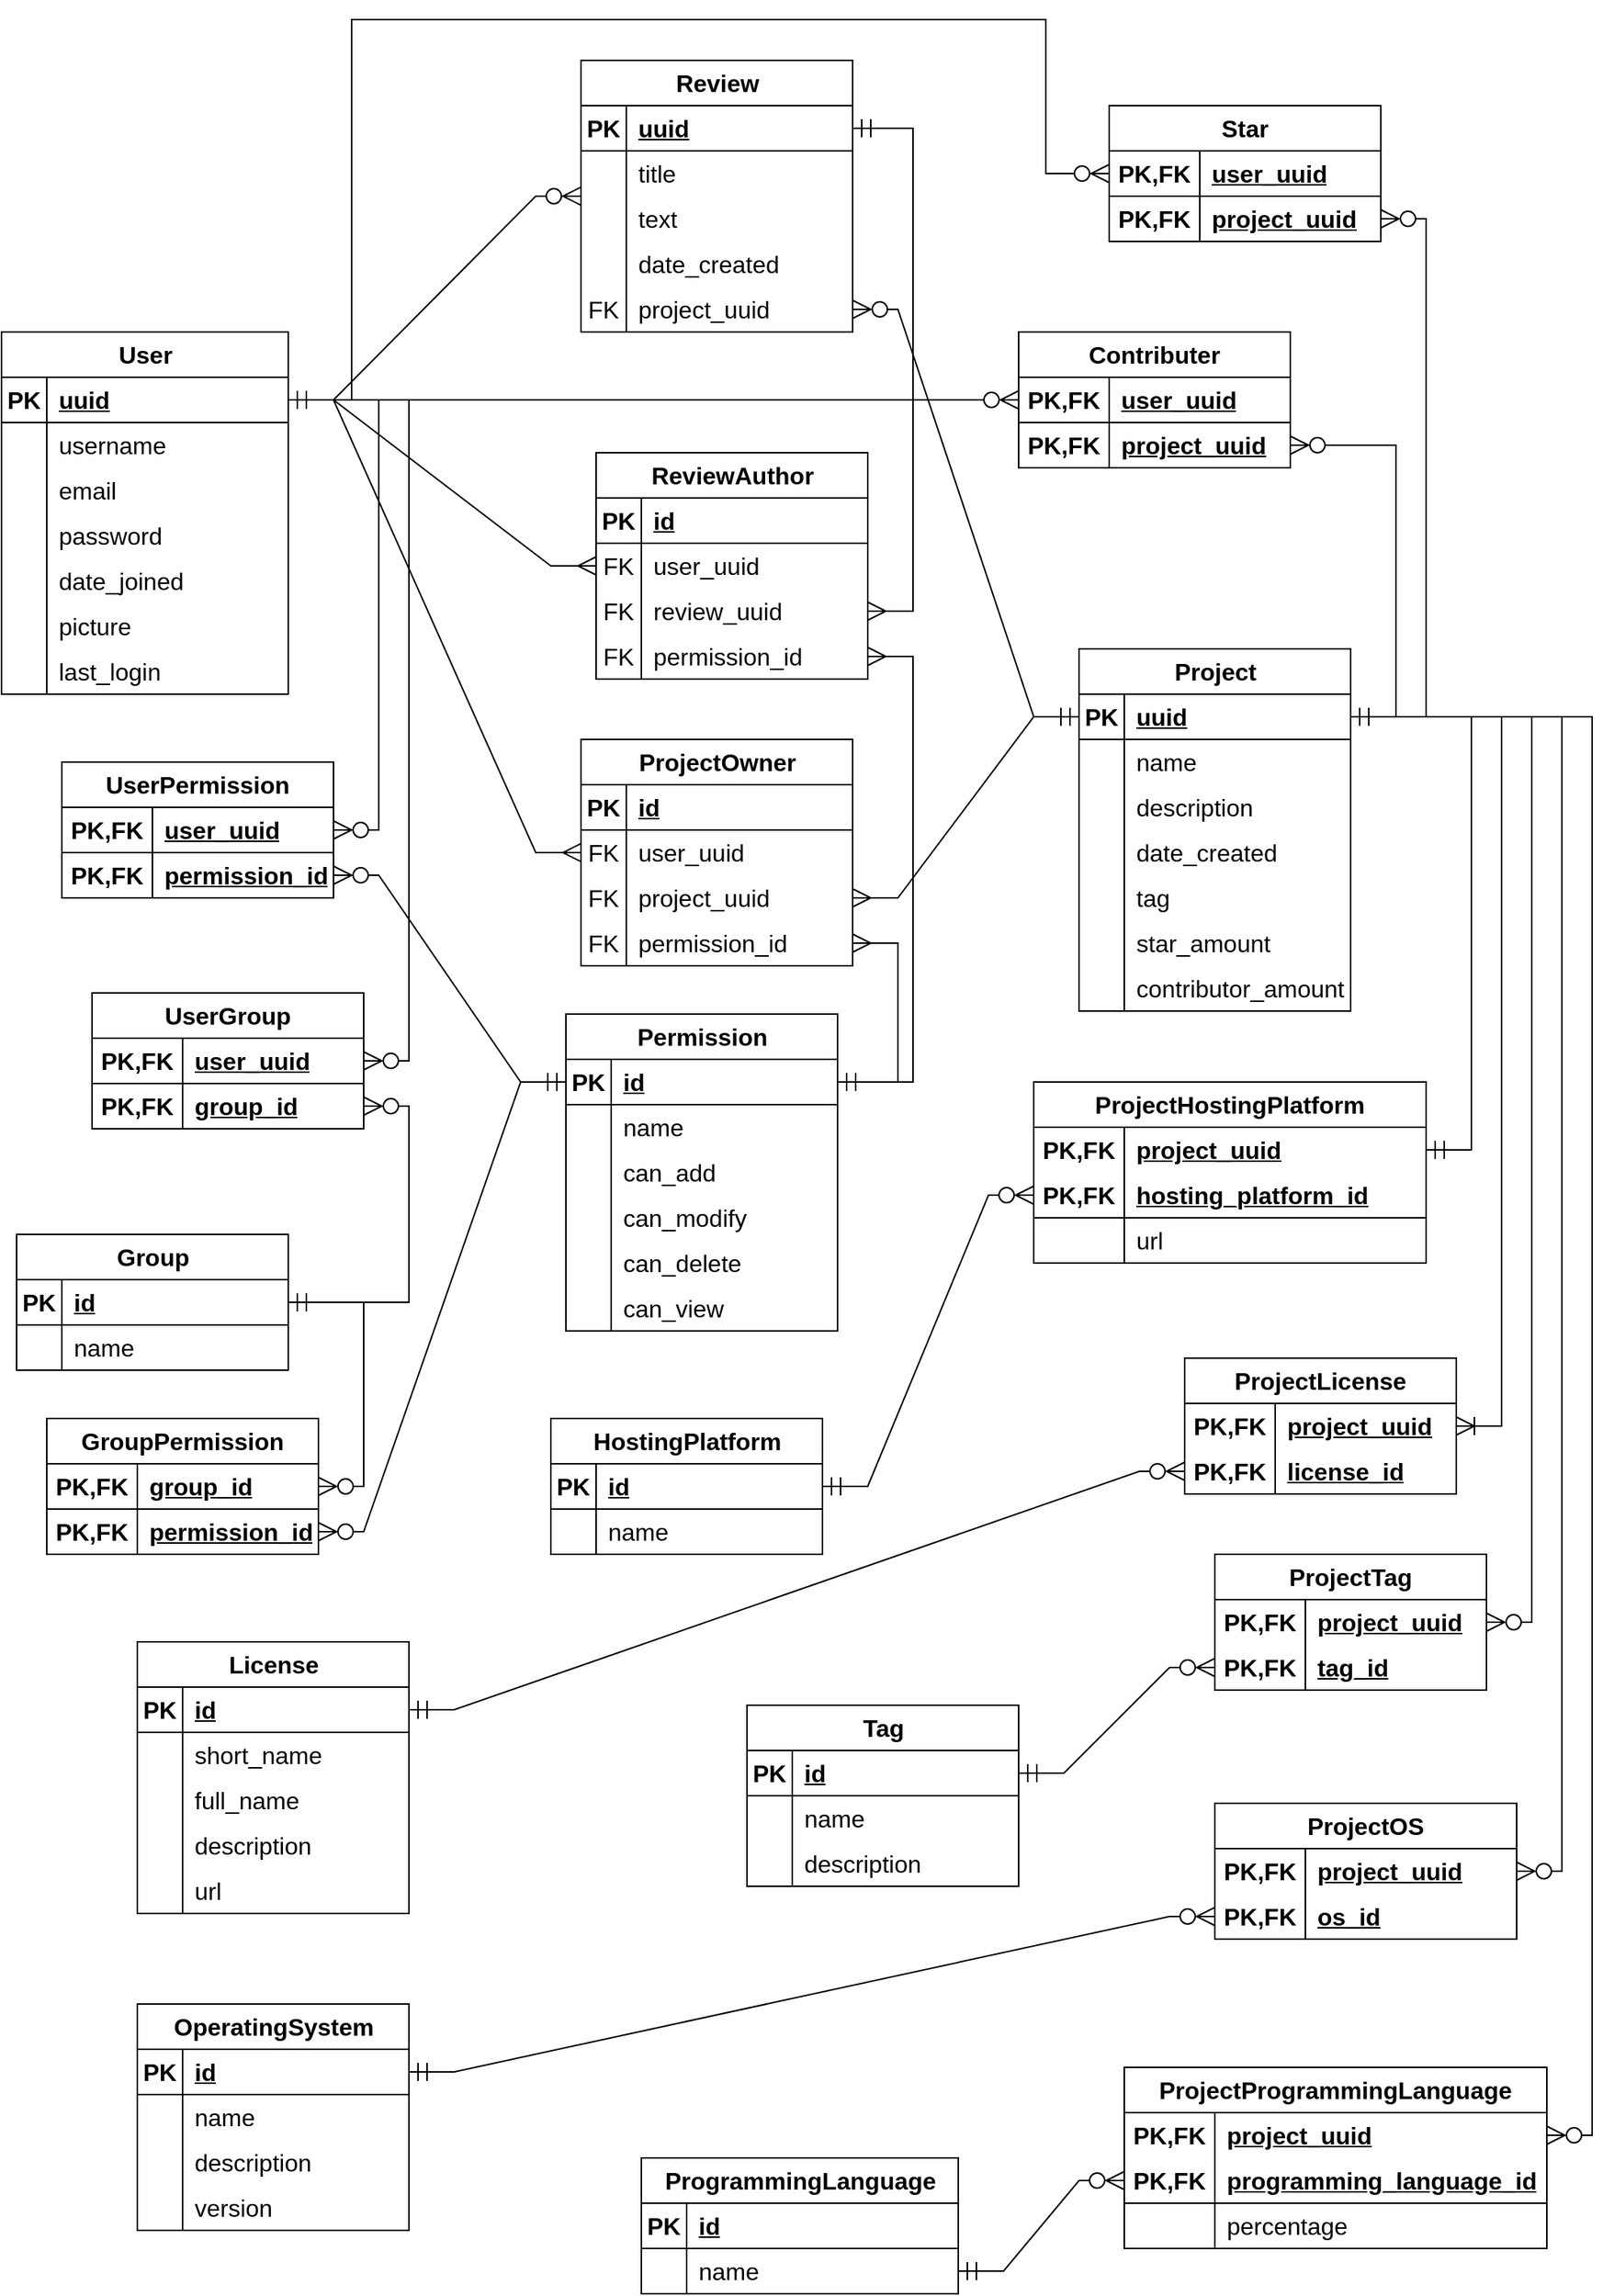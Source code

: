 <mxfile version="21.1.5" type="embed">
  <diagram name="Page-1" id="6133507b-19e7-1e82-6fc7-422aa6c4b21f">
    <mxGraphModel dx="1576" dy="961" grid="1" gridSize="10" guides="1" tooltips="1" connect="0" arrows="0" fold="1" page="1" pageScale="1" pageWidth="1169" pageHeight="1654" background="none" math="0" shadow="0">
      <root>
        <mxCell id="0" />
        <mxCell id="1" parent="0" />
        <mxCell id="623" value="User" style="shape=table;startSize=30;container=1;collapsible=1;childLayout=tableLayout;fixedRows=1;rowLines=0;fontStyle=1;align=center;resizeLast=1;html=1;fontSize=16;movable=0;resizable=0;rotatable=0;deletable=0;editable=0;locked=1;connectable=0;" vertex="1" parent="1">
          <mxGeometry x="58" y="267" width="190" height="240" as="geometry" />
        </mxCell>
        <mxCell id="624" value="" style="shape=tableRow;horizontal=0;startSize=0;swimlaneHead=0;swimlaneBody=0;fillColor=none;collapsible=0;dropTarget=0;points=[[0,0.5],[1,0.5]];portConstraint=eastwest;top=0;left=0;right=0;bottom=1;fontSize=16;movable=0;resizable=0;rotatable=0;deletable=0;editable=0;locked=1;connectable=0;" vertex="1" parent="623">
          <mxGeometry y="30" width="190" height="30" as="geometry" />
        </mxCell>
        <mxCell id="625" value="PK" style="shape=partialRectangle;connectable=0;fillColor=none;top=0;left=0;bottom=0;right=0;fontStyle=1;overflow=hidden;whiteSpace=wrap;html=1;fontSize=16;movable=0;resizable=0;rotatable=0;deletable=0;editable=0;locked=1;" vertex="1" parent="624">
          <mxGeometry width="30" height="30" as="geometry">
            <mxRectangle width="30" height="30" as="alternateBounds" />
          </mxGeometry>
        </mxCell>
        <mxCell id="626" value="uuid" style="shape=partialRectangle;connectable=0;fillColor=none;top=0;left=0;bottom=0;right=0;align=left;spacingLeft=6;fontStyle=5;overflow=hidden;whiteSpace=wrap;html=1;fontSize=16;movable=0;resizable=0;rotatable=0;deletable=0;editable=0;locked=1;" vertex="1" parent="624">
          <mxGeometry x="30" width="160" height="30" as="geometry">
            <mxRectangle width="160" height="30" as="alternateBounds" />
          </mxGeometry>
        </mxCell>
        <mxCell id="627" value="" style="shape=tableRow;horizontal=0;startSize=0;swimlaneHead=0;swimlaneBody=0;fillColor=none;collapsible=0;dropTarget=0;points=[[0,0.5],[1,0.5]];portConstraint=eastwest;top=0;left=0;right=0;bottom=0;fontSize=16;movable=0;resizable=0;rotatable=0;deletable=0;editable=0;locked=1;connectable=0;" vertex="1" parent="623">
          <mxGeometry y="60" width="190" height="30" as="geometry" />
        </mxCell>
        <mxCell id="628" value="" style="shape=partialRectangle;connectable=0;fillColor=none;top=0;left=0;bottom=0;right=0;editable=0;overflow=hidden;whiteSpace=wrap;html=1;fontSize=16;movable=0;resizable=0;rotatable=0;deletable=0;locked=1;" vertex="1" parent="627">
          <mxGeometry width="30" height="30" as="geometry">
            <mxRectangle width="30" height="30" as="alternateBounds" />
          </mxGeometry>
        </mxCell>
        <mxCell id="629" value="username" style="shape=partialRectangle;connectable=0;fillColor=none;top=0;left=0;bottom=0;right=0;align=left;spacingLeft=6;overflow=hidden;whiteSpace=wrap;html=1;fontSize=16;movable=0;resizable=0;rotatable=0;deletable=0;editable=0;locked=1;" vertex="1" parent="627">
          <mxGeometry x="30" width="160" height="30" as="geometry">
            <mxRectangle width="160" height="30" as="alternateBounds" />
          </mxGeometry>
        </mxCell>
        <mxCell id="630" value="" style="shape=tableRow;horizontal=0;startSize=0;swimlaneHead=0;swimlaneBody=0;fillColor=none;collapsible=0;dropTarget=0;points=[[0,0.5],[1,0.5]];portConstraint=eastwest;top=0;left=0;right=0;bottom=0;fontSize=16;movable=0;resizable=0;rotatable=0;deletable=0;editable=0;locked=1;connectable=0;" vertex="1" parent="623">
          <mxGeometry y="90" width="190" height="30" as="geometry" />
        </mxCell>
        <mxCell id="631" value="" style="shape=partialRectangle;connectable=0;fillColor=none;top=0;left=0;bottom=0;right=0;editable=0;overflow=hidden;whiteSpace=wrap;html=1;fontSize=16;movable=0;resizable=0;rotatable=0;deletable=0;locked=1;" vertex="1" parent="630">
          <mxGeometry width="30" height="30" as="geometry">
            <mxRectangle width="30" height="30" as="alternateBounds" />
          </mxGeometry>
        </mxCell>
        <mxCell id="632" value="email&lt;span style=&quot;white-space: pre;&quot;&gt; &lt;/span&gt;" style="shape=partialRectangle;connectable=0;fillColor=none;top=0;left=0;bottom=0;right=0;align=left;spacingLeft=6;overflow=hidden;whiteSpace=wrap;html=1;fontSize=16;movable=0;resizable=0;rotatable=0;deletable=0;editable=0;locked=1;" vertex="1" parent="630">
          <mxGeometry x="30" width="160" height="30" as="geometry">
            <mxRectangle width="160" height="30" as="alternateBounds" />
          </mxGeometry>
        </mxCell>
        <mxCell id="633" value="" style="shape=tableRow;horizontal=0;startSize=0;swimlaneHead=0;swimlaneBody=0;fillColor=none;collapsible=0;dropTarget=0;points=[[0,0.5],[1,0.5]];portConstraint=eastwest;top=0;left=0;right=0;bottom=0;fontSize=16;movable=0;resizable=0;rotatable=0;deletable=0;editable=0;locked=1;connectable=0;" vertex="1" parent="623">
          <mxGeometry y="120" width="190" height="30" as="geometry" />
        </mxCell>
        <mxCell id="634" value="" style="shape=partialRectangle;connectable=0;fillColor=none;top=0;left=0;bottom=0;right=0;editable=0;overflow=hidden;whiteSpace=wrap;html=1;fontSize=16;movable=0;resizable=0;rotatable=0;deletable=0;locked=1;" vertex="1" parent="633">
          <mxGeometry width="30" height="30" as="geometry">
            <mxRectangle width="30" height="30" as="alternateBounds" />
          </mxGeometry>
        </mxCell>
        <mxCell id="635" value="password" style="shape=partialRectangle;connectable=0;fillColor=none;top=0;left=0;bottom=0;right=0;align=left;spacingLeft=6;overflow=hidden;whiteSpace=wrap;html=1;fontSize=16;movable=0;resizable=0;rotatable=0;deletable=0;editable=0;locked=1;" vertex="1" parent="633">
          <mxGeometry x="30" width="160" height="30" as="geometry">
            <mxRectangle width="160" height="30" as="alternateBounds" />
          </mxGeometry>
        </mxCell>
        <mxCell id="636" value="" style="shape=tableRow;horizontal=0;startSize=0;swimlaneHead=0;swimlaneBody=0;fillColor=none;collapsible=0;dropTarget=0;points=[[0,0.5],[1,0.5]];portConstraint=eastwest;top=0;left=0;right=0;bottom=0;fontSize=16;movable=0;resizable=0;rotatable=0;deletable=0;editable=0;locked=1;connectable=0;" vertex="1" parent="623">
          <mxGeometry y="150" width="190" height="30" as="geometry" />
        </mxCell>
        <mxCell id="637" value="" style="shape=partialRectangle;connectable=0;fillColor=none;top=0;left=0;bottom=0;right=0;editable=0;overflow=hidden;whiteSpace=wrap;html=1;fontSize=16;movable=0;resizable=0;rotatable=0;deletable=0;locked=1;" vertex="1" parent="636">
          <mxGeometry width="30" height="30" as="geometry">
            <mxRectangle width="30" height="30" as="alternateBounds" />
          </mxGeometry>
        </mxCell>
        <mxCell id="638" value="date_joined" style="shape=partialRectangle;connectable=0;fillColor=none;top=0;left=0;bottom=0;right=0;align=left;spacingLeft=6;overflow=hidden;whiteSpace=wrap;html=1;fontSize=16;movable=0;resizable=0;rotatable=0;deletable=0;editable=0;locked=1;" vertex="1" parent="636">
          <mxGeometry x="30" width="160" height="30" as="geometry">
            <mxRectangle width="160" height="30" as="alternateBounds" />
          </mxGeometry>
        </mxCell>
        <mxCell id="639" value="" style="shape=tableRow;horizontal=0;startSize=0;swimlaneHead=0;swimlaneBody=0;fillColor=none;collapsible=0;dropTarget=0;points=[[0,0.5],[1,0.5]];portConstraint=eastwest;top=0;left=0;right=0;bottom=0;fontSize=16;movable=0;resizable=0;rotatable=0;deletable=0;editable=0;locked=1;connectable=0;" vertex="1" parent="623">
          <mxGeometry y="180" width="190" height="30" as="geometry" />
        </mxCell>
        <mxCell id="640" value="" style="shape=partialRectangle;connectable=0;fillColor=none;top=0;left=0;bottom=0;right=0;editable=0;overflow=hidden;whiteSpace=wrap;html=1;fontSize=16;movable=0;resizable=0;rotatable=0;deletable=0;locked=1;" vertex="1" parent="639">
          <mxGeometry width="30" height="30" as="geometry">
            <mxRectangle width="30" height="30" as="alternateBounds" />
          </mxGeometry>
        </mxCell>
        <mxCell id="641" value="picture&lt;span style=&quot;white-space: pre;&quot;&gt; &lt;/span&gt;" style="shape=partialRectangle;connectable=0;fillColor=none;top=0;left=0;bottom=0;right=0;align=left;spacingLeft=6;overflow=hidden;whiteSpace=wrap;html=1;fontSize=16;movable=0;resizable=0;rotatable=0;deletable=0;editable=0;locked=1;" vertex="1" parent="639">
          <mxGeometry x="30" width="160" height="30" as="geometry">
            <mxRectangle width="160" height="30" as="alternateBounds" />
          </mxGeometry>
        </mxCell>
        <mxCell id="642" value="" style="shape=tableRow;horizontal=0;startSize=0;swimlaneHead=0;swimlaneBody=0;fillColor=none;collapsible=0;dropTarget=0;points=[[0,0.5],[1,0.5]];portConstraint=eastwest;top=0;left=0;right=0;bottom=0;fontSize=16;movable=0;resizable=0;rotatable=0;deletable=0;editable=0;locked=1;connectable=0;" vertex="1" parent="623">
          <mxGeometry y="210" width="190" height="30" as="geometry" />
        </mxCell>
        <mxCell id="643" value="" style="shape=partialRectangle;connectable=0;fillColor=none;top=0;left=0;bottom=0;right=0;editable=0;overflow=hidden;whiteSpace=wrap;html=1;fontSize=16;movable=0;resizable=0;rotatable=0;deletable=0;locked=1;" vertex="1" parent="642">
          <mxGeometry width="30" height="30" as="geometry">
            <mxRectangle width="30" height="30" as="alternateBounds" />
          </mxGeometry>
        </mxCell>
        <mxCell id="644" value="last_login" style="shape=partialRectangle;connectable=0;fillColor=none;top=0;left=0;bottom=0;right=0;align=left;spacingLeft=6;overflow=hidden;whiteSpace=wrap;html=1;fontSize=16;movable=0;resizable=0;rotatable=0;deletable=0;editable=0;locked=1;" vertex="1" parent="642">
          <mxGeometry x="30" width="160" height="30" as="geometry">
            <mxRectangle width="160" height="30" as="alternateBounds" />
          </mxGeometry>
        </mxCell>
        <mxCell id="645" style="edgeStyle=none;curved=1;rounded=0;orthogonalLoop=1;jettySize=auto;html=1;exitX=0.5;exitY=0;exitDx=0;exitDy=0;fontSize=12;startSize=8;endSize=8;movable=0;resizable=0;rotatable=0;deletable=0;editable=0;locked=1;connectable=0;" edge="1" parent="1" source="623" target="623">
          <mxGeometry relative="1" as="geometry" />
        </mxCell>
        <mxCell id="646" value="Project" style="shape=table;startSize=30;container=1;collapsible=1;childLayout=tableLayout;fixedRows=1;rowLines=0;fontStyle=1;align=center;resizeLast=1;html=1;fontSize=16;movable=0;resizable=0;rotatable=0;deletable=0;editable=0;locked=1;connectable=0;" vertex="1" parent="1">
          <mxGeometry x="772" y="477" width="180" height="240" as="geometry" />
        </mxCell>
        <mxCell id="647" value="" style="shape=tableRow;horizontal=0;startSize=0;swimlaneHead=0;swimlaneBody=0;fillColor=none;collapsible=0;dropTarget=0;points=[[0,0.5],[1,0.5]];portConstraint=eastwest;top=0;left=0;right=0;bottom=1;fontSize=16;movable=0;resizable=0;rotatable=0;deletable=0;editable=0;locked=1;connectable=0;" vertex="1" parent="646">
          <mxGeometry y="30" width="180" height="30" as="geometry" />
        </mxCell>
        <mxCell id="648" value="PK" style="shape=partialRectangle;connectable=0;fillColor=none;top=0;left=0;bottom=0;right=0;fontStyle=1;overflow=hidden;whiteSpace=wrap;html=1;fontSize=16;movable=0;resizable=0;rotatable=0;deletable=0;editable=0;locked=1;" vertex="1" parent="647">
          <mxGeometry width="30" height="30" as="geometry">
            <mxRectangle width="30" height="30" as="alternateBounds" />
          </mxGeometry>
        </mxCell>
        <mxCell id="649" value="uuid" style="shape=partialRectangle;connectable=0;fillColor=none;top=0;left=0;bottom=0;right=0;align=left;spacingLeft=6;fontStyle=5;overflow=hidden;whiteSpace=wrap;html=1;fontSize=16;movable=0;resizable=0;rotatable=0;deletable=0;editable=0;locked=1;" vertex="1" parent="647">
          <mxGeometry x="30" width="150" height="30" as="geometry">
            <mxRectangle width="150" height="30" as="alternateBounds" />
          </mxGeometry>
        </mxCell>
        <mxCell id="650" value="" style="shape=tableRow;horizontal=0;startSize=0;swimlaneHead=0;swimlaneBody=0;fillColor=none;collapsible=0;dropTarget=0;points=[[0,0.5],[1,0.5]];portConstraint=eastwest;top=0;left=0;right=0;bottom=0;fontSize=16;movable=0;resizable=0;rotatable=0;deletable=0;editable=0;locked=1;connectable=0;" vertex="1" parent="646">
          <mxGeometry y="60" width="180" height="30" as="geometry" />
        </mxCell>
        <mxCell id="651" value="" style="shape=partialRectangle;connectable=0;fillColor=none;top=0;left=0;bottom=0;right=0;editable=0;overflow=hidden;whiteSpace=wrap;html=1;fontSize=16;movable=0;resizable=0;rotatable=0;deletable=0;locked=1;" vertex="1" parent="650">
          <mxGeometry width="30" height="30" as="geometry">
            <mxRectangle width="30" height="30" as="alternateBounds" />
          </mxGeometry>
        </mxCell>
        <mxCell id="652" value="&lt;span&gt;name&lt;span style=&quot;white-space: pre;&quot;&gt; &lt;/span&gt;&lt;span style=&quot;white-space: pre;&quot;&gt; &lt;/span&gt;&lt;span style=&quot;white-space: pre;&quot;&gt; &lt;/span&gt;&lt;span style=&quot;white-space: pre;&quot;&gt; &lt;/span&gt;&lt;/span&gt;" style="shape=partialRectangle;connectable=0;fillColor=none;top=0;left=0;bottom=0;right=0;align=left;spacingLeft=6;overflow=hidden;whiteSpace=wrap;html=1;fontSize=16;fontStyle=0;movable=0;resizable=0;rotatable=0;deletable=0;editable=0;locked=1;" vertex="1" parent="650">
          <mxGeometry x="30" width="150" height="30" as="geometry">
            <mxRectangle width="150" height="30" as="alternateBounds" />
          </mxGeometry>
        </mxCell>
        <mxCell id="653" value="" style="shape=tableRow;horizontal=0;startSize=0;swimlaneHead=0;swimlaneBody=0;fillColor=none;collapsible=0;dropTarget=0;points=[[0,0.5],[1,0.5]];portConstraint=eastwest;top=0;left=0;right=0;bottom=0;fontSize=16;movable=0;resizable=0;rotatable=0;deletable=0;editable=0;locked=1;connectable=0;" vertex="1" parent="646">
          <mxGeometry y="90" width="180" height="30" as="geometry" />
        </mxCell>
        <mxCell id="654" value="" style="shape=partialRectangle;connectable=0;fillColor=none;top=0;left=0;bottom=0;right=0;editable=0;overflow=hidden;whiteSpace=wrap;html=1;fontSize=16;movable=0;resizable=0;rotatable=0;deletable=0;locked=1;" vertex="1" parent="653">
          <mxGeometry width="30" height="30" as="geometry">
            <mxRectangle width="30" height="30" as="alternateBounds" />
          </mxGeometry>
        </mxCell>
        <mxCell id="655" value="description" style="shape=partialRectangle;connectable=0;fillColor=none;top=0;left=0;bottom=0;right=0;align=left;spacingLeft=6;overflow=hidden;whiteSpace=wrap;html=1;fontSize=16;movable=0;resizable=0;rotatable=0;deletable=0;editable=0;locked=1;" vertex="1" parent="653">
          <mxGeometry x="30" width="150" height="30" as="geometry">
            <mxRectangle width="150" height="30" as="alternateBounds" />
          </mxGeometry>
        </mxCell>
        <mxCell id="656" value="" style="shape=tableRow;horizontal=0;startSize=0;swimlaneHead=0;swimlaneBody=0;fillColor=none;collapsible=0;dropTarget=0;points=[[0,0.5],[1,0.5]];portConstraint=eastwest;top=0;left=0;right=0;bottom=0;fontSize=16;movable=0;resizable=0;rotatable=0;deletable=0;editable=0;locked=1;connectable=0;" vertex="1" parent="646">
          <mxGeometry y="120" width="180" height="30" as="geometry" />
        </mxCell>
        <mxCell id="657" value="" style="shape=partialRectangle;connectable=0;fillColor=none;top=0;left=0;bottom=0;right=0;editable=0;overflow=hidden;whiteSpace=wrap;html=1;fontSize=16;movable=0;resizable=0;rotatable=0;deletable=0;locked=1;" vertex="1" parent="656">
          <mxGeometry width="30" height="30" as="geometry">
            <mxRectangle width="30" height="30" as="alternateBounds" />
          </mxGeometry>
        </mxCell>
        <mxCell id="658" value="&lt;span&gt;date_created&lt;/span&gt;" style="shape=partialRectangle;connectable=0;fillColor=none;top=0;left=0;bottom=0;right=0;align=left;spacingLeft=6;overflow=hidden;whiteSpace=wrap;html=1;fontSize=16;fontStyle=0;movable=0;resizable=0;rotatable=0;deletable=0;editable=0;locked=1;" vertex="1" parent="656">
          <mxGeometry x="30" width="150" height="30" as="geometry">
            <mxRectangle width="150" height="30" as="alternateBounds" />
          </mxGeometry>
        </mxCell>
        <mxCell id="659" value="" style="shape=tableRow;horizontal=0;startSize=0;swimlaneHead=0;swimlaneBody=0;fillColor=none;collapsible=0;dropTarget=0;points=[[0,0.5],[1,0.5]];portConstraint=eastwest;top=0;left=0;right=0;bottom=0;fontSize=16;movable=0;resizable=0;rotatable=0;deletable=0;editable=0;locked=1;connectable=0;" vertex="1" parent="646">
          <mxGeometry y="150" width="180" height="30" as="geometry" />
        </mxCell>
        <mxCell id="660" value="" style="shape=partialRectangle;connectable=0;fillColor=none;top=0;left=0;bottom=0;right=0;editable=0;overflow=hidden;whiteSpace=wrap;html=1;fontSize=16;movable=0;resizable=0;rotatable=0;deletable=0;locked=1;" vertex="1" parent="659">
          <mxGeometry width="30" height="30" as="geometry">
            <mxRectangle width="30" height="30" as="alternateBounds" />
          </mxGeometry>
        </mxCell>
        <mxCell id="661" value="&lt;div&gt;&lt;span&gt;tag&lt;/span&gt;&lt;/div&gt;" style="shape=partialRectangle;connectable=0;fillColor=none;top=0;left=0;bottom=0;right=0;align=left;spacingLeft=6;overflow=hidden;whiteSpace=wrap;html=1;fontSize=16;fontStyle=0;movable=0;resizable=0;rotatable=0;deletable=0;editable=0;locked=1;" vertex="1" parent="659">
          <mxGeometry x="30" width="150" height="30" as="geometry">
            <mxRectangle width="150" height="30" as="alternateBounds" />
          </mxGeometry>
        </mxCell>
        <mxCell id="662" value="" style="shape=tableRow;horizontal=0;startSize=0;swimlaneHead=0;swimlaneBody=0;fillColor=none;collapsible=0;dropTarget=0;points=[[0,0.5],[1,0.5]];portConstraint=eastwest;top=0;left=0;right=0;bottom=0;fontSize=16;movable=0;resizable=0;rotatable=0;deletable=0;editable=0;locked=1;connectable=0;" vertex="1" parent="646">
          <mxGeometry y="180" width="180" height="30" as="geometry" />
        </mxCell>
        <mxCell id="663" value="" style="shape=partialRectangle;connectable=0;fillColor=none;top=0;left=0;bottom=0;right=0;editable=0;overflow=hidden;whiteSpace=wrap;html=1;fontSize=16;movable=0;resizable=0;rotatable=0;deletable=0;locked=1;" vertex="1" parent="662">
          <mxGeometry width="30" height="30" as="geometry">
            <mxRectangle width="30" height="30" as="alternateBounds" />
          </mxGeometry>
        </mxCell>
        <mxCell id="664" value="star_amount" style="shape=partialRectangle;connectable=0;fillColor=none;top=0;left=0;bottom=0;right=0;align=left;spacingLeft=6;overflow=hidden;whiteSpace=wrap;html=1;fontSize=16;fontStyle=0;movable=0;resizable=0;rotatable=0;deletable=0;editable=0;locked=1;" vertex="1" parent="662">
          <mxGeometry x="30" width="150" height="30" as="geometry">
            <mxRectangle width="150" height="30" as="alternateBounds" />
          </mxGeometry>
        </mxCell>
        <mxCell id="665" value="" style="shape=tableRow;horizontal=0;startSize=0;swimlaneHead=0;swimlaneBody=0;fillColor=none;collapsible=0;dropTarget=0;points=[[0,0.5],[1,0.5]];portConstraint=eastwest;top=0;left=0;right=0;bottom=0;fontSize=16;movable=0;resizable=0;rotatable=0;deletable=0;editable=0;locked=1;connectable=0;" vertex="1" parent="646">
          <mxGeometry y="210" width="180" height="30" as="geometry" />
        </mxCell>
        <mxCell id="666" value="" style="shape=partialRectangle;connectable=0;fillColor=none;top=0;left=0;bottom=0;right=0;editable=0;overflow=hidden;whiteSpace=wrap;html=1;fontSize=16;movable=0;resizable=0;rotatable=0;deletable=0;locked=1;" vertex="1" parent="665">
          <mxGeometry width="30" height="30" as="geometry">
            <mxRectangle width="30" height="30" as="alternateBounds" />
          </mxGeometry>
        </mxCell>
        <mxCell id="667" value="contributor_amount" style="shape=partialRectangle;connectable=0;fillColor=none;top=0;left=0;bottom=0;right=0;align=left;spacingLeft=6;overflow=hidden;whiteSpace=wrap;html=1;fontSize=16;fontStyle=0;movable=0;resizable=0;rotatable=0;deletable=0;editable=0;locked=1;" vertex="1" parent="665">
          <mxGeometry x="30" width="150" height="30" as="geometry">
            <mxRectangle width="150" height="30" as="alternateBounds" />
          </mxGeometry>
        </mxCell>
        <mxCell id="668" value="ProgrammingLanguage" style="shape=table;startSize=30;container=1;collapsible=1;childLayout=tableLayout;fixedRows=1;rowLines=0;fontStyle=1;align=center;resizeLast=1;html=1;fontSize=16;movable=0;resizable=0;rotatable=0;deletable=0;editable=0;locked=1;connectable=0;" vertex="1" parent="1">
          <mxGeometry x="482" y="1477" width="210.0" height="90" as="geometry" />
        </mxCell>
        <mxCell id="669" value="" style="shape=tableRow;horizontal=0;startSize=0;swimlaneHead=0;swimlaneBody=0;fillColor=none;collapsible=0;dropTarget=0;points=[[0,0.5],[1,0.5]];portConstraint=eastwest;top=0;left=0;right=0;bottom=1;fontSize=16;movable=0;resizable=0;rotatable=0;deletable=0;editable=0;locked=1;connectable=0;" vertex="1" parent="668">
          <mxGeometry y="30" width="210.0" height="30" as="geometry" />
        </mxCell>
        <mxCell id="670" value="PK" style="shape=partialRectangle;connectable=0;fillColor=none;top=0;left=0;bottom=0;right=0;fontStyle=1;overflow=hidden;whiteSpace=wrap;html=1;fontSize=16;movable=0;resizable=0;rotatable=0;deletable=0;editable=0;locked=1;" vertex="1" parent="669">
          <mxGeometry width="30" height="30" as="geometry">
            <mxRectangle width="30" height="30" as="alternateBounds" />
          </mxGeometry>
        </mxCell>
        <mxCell id="671" value="id" style="shape=partialRectangle;connectable=0;fillColor=none;top=0;left=0;bottom=0;right=0;align=left;spacingLeft=6;fontStyle=5;overflow=hidden;whiteSpace=wrap;html=1;fontSize=16;movable=0;resizable=0;rotatable=0;deletable=0;editable=0;locked=1;" vertex="1" parent="669">
          <mxGeometry x="30" width="180.0" height="30" as="geometry">
            <mxRectangle width="180.0" height="30" as="alternateBounds" />
          </mxGeometry>
        </mxCell>
        <mxCell id="672" value="" style="shape=tableRow;horizontal=0;startSize=0;swimlaneHead=0;swimlaneBody=0;fillColor=none;collapsible=0;dropTarget=0;points=[[0,0.5],[1,0.5]];portConstraint=eastwest;top=0;left=0;right=0;bottom=0;fontSize=16;movable=0;resizable=0;rotatable=0;deletable=0;editable=0;locked=1;connectable=0;" vertex="1" parent="668">
          <mxGeometry y="60" width="210.0" height="30" as="geometry" />
        </mxCell>
        <mxCell id="673" value="" style="shape=partialRectangle;connectable=0;fillColor=none;top=0;left=0;bottom=0;right=0;editable=0;overflow=hidden;whiteSpace=wrap;html=1;fontSize=16;movable=0;resizable=0;rotatable=0;deletable=0;locked=1;" vertex="1" parent="672">
          <mxGeometry width="30" height="30" as="geometry">
            <mxRectangle width="30" height="30" as="alternateBounds" />
          </mxGeometry>
        </mxCell>
        <mxCell id="674" value="name" style="shape=partialRectangle;connectable=0;fillColor=none;top=0;left=0;bottom=0;right=0;align=left;spacingLeft=6;overflow=hidden;whiteSpace=wrap;html=1;fontSize=16;fontStyle=0;movable=0;resizable=0;rotatable=0;deletable=0;editable=0;locked=1;" vertex="1" parent="672">
          <mxGeometry x="30" width="180.0" height="30" as="geometry">
            <mxRectangle width="180.0" height="30" as="alternateBounds" />
          </mxGeometry>
        </mxCell>
        <mxCell id="675" value="HostingPlatform" style="shape=table;startSize=30;container=1;collapsible=1;childLayout=tableLayout;fixedRows=1;rowLines=0;fontStyle=1;align=center;resizeLast=1;html=1;fontSize=16;movable=0;resizable=0;rotatable=0;deletable=0;editable=0;locked=1;connectable=0;" vertex="1" parent="1">
          <mxGeometry x="422" y="987" width="180" height="90" as="geometry" />
        </mxCell>
        <mxCell id="676" value="" style="shape=tableRow;horizontal=0;startSize=0;swimlaneHead=0;swimlaneBody=0;fillColor=none;collapsible=0;dropTarget=0;points=[[0,0.5],[1,0.5]];portConstraint=eastwest;top=0;left=0;right=0;bottom=1;fontSize=16;movable=0;resizable=0;rotatable=0;deletable=0;editable=0;locked=1;connectable=0;" vertex="1" parent="675">
          <mxGeometry y="30" width="180" height="30" as="geometry" />
        </mxCell>
        <mxCell id="677" value="PK" style="shape=partialRectangle;connectable=0;fillColor=none;top=0;left=0;bottom=0;right=0;fontStyle=1;overflow=hidden;whiteSpace=wrap;html=1;fontSize=16;movable=0;resizable=0;rotatable=0;deletable=0;editable=0;locked=1;" vertex="1" parent="676">
          <mxGeometry width="30" height="30" as="geometry">
            <mxRectangle width="30" height="30" as="alternateBounds" />
          </mxGeometry>
        </mxCell>
        <mxCell id="678" value="id" style="shape=partialRectangle;connectable=0;fillColor=none;top=0;left=0;bottom=0;right=0;align=left;spacingLeft=6;fontStyle=5;overflow=hidden;whiteSpace=wrap;html=1;fontSize=16;movable=0;resizable=0;rotatable=0;deletable=0;editable=0;locked=1;" vertex="1" parent="676">
          <mxGeometry x="30" width="150" height="30" as="geometry">
            <mxRectangle width="150" height="30" as="alternateBounds" />
          </mxGeometry>
        </mxCell>
        <mxCell id="679" value="" style="shape=tableRow;horizontal=0;startSize=0;swimlaneHead=0;swimlaneBody=0;fillColor=none;collapsible=0;dropTarget=0;points=[[0,0.5],[1,0.5]];portConstraint=eastwest;top=0;left=0;right=0;bottom=0;fontSize=16;movable=0;resizable=0;rotatable=0;deletable=0;editable=0;locked=1;connectable=0;" vertex="1" parent="675">
          <mxGeometry y="60" width="180" height="30" as="geometry" />
        </mxCell>
        <mxCell id="680" value="" style="shape=partialRectangle;connectable=0;fillColor=none;top=0;left=0;bottom=0;right=0;editable=0;overflow=hidden;whiteSpace=wrap;html=1;fontSize=16;movable=0;resizable=0;rotatable=0;deletable=0;locked=1;" vertex="1" parent="679">
          <mxGeometry width="30" height="30" as="geometry">
            <mxRectangle width="30" height="30" as="alternateBounds" />
          </mxGeometry>
        </mxCell>
        <mxCell id="681" value="&lt;span&gt;name&lt;/span&gt;" style="shape=partialRectangle;connectable=0;fillColor=none;top=0;left=0;bottom=0;right=0;align=left;spacingLeft=6;overflow=hidden;whiteSpace=wrap;html=1;fontSize=16;fontStyle=0;movable=0;resizable=0;rotatable=0;deletable=0;editable=0;locked=1;" vertex="1" parent="679">
          <mxGeometry x="30" width="150" height="30" as="geometry">
            <mxRectangle width="150" height="30" as="alternateBounds" />
          </mxGeometry>
        </mxCell>
        <mxCell id="682" value="License" style="shape=table;startSize=30;container=1;collapsible=1;childLayout=tableLayout;fixedRows=1;rowLines=0;fontStyle=1;align=center;resizeLast=1;html=1;fontSize=16;movable=0;resizable=0;rotatable=0;deletable=0;editable=0;locked=1;connectable=0;" vertex="1" parent="1">
          <mxGeometry x="148" y="1135" width="180" height="180" as="geometry">
            <mxRectangle x="1010" y="670" width="100" height="30" as="alternateBounds" />
          </mxGeometry>
        </mxCell>
        <mxCell id="683" value="" style="shape=tableRow;horizontal=0;startSize=0;swimlaneHead=0;swimlaneBody=0;fillColor=none;collapsible=0;dropTarget=0;points=[[0,0.5],[1,0.5]];portConstraint=eastwest;top=0;left=0;right=0;bottom=1;fontSize=16;movable=0;resizable=0;rotatable=0;deletable=0;editable=0;locked=1;connectable=0;" vertex="1" parent="682">
          <mxGeometry y="30" width="180" height="30" as="geometry" />
        </mxCell>
        <mxCell id="684" value="PK" style="shape=partialRectangle;connectable=0;fillColor=none;top=0;left=0;bottom=0;right=0;fontStyle=1;overflow=hidden;whiteSpace=wrap;html=1;fontSize=16;movable=0;resizable=0;rotatable=0;deletable=0;editable=0;locked=1;" vertex="1" parent="683">
          <mxGeometry width="30" height="30" as="geometry">
            <mxRectangle width="30" height="30" as="alternateBounds" />
          </mxGeometry>
        </mxCell>
        <mxCell id="685" value="id" style="shape=partialRectangle;connectable=0;fillColor=none;top=0;left=0;bottom=0;right=0;align=left;spacingLeft=6;fontStyle=5;overflow=hidden;whiteSpace=wrap;html=1;fontSize=16;movable=0;resizable=0;rotatable=0;deletable=0;editable=0;locked=1;" vertex="1" parent="683">
          <mxGeometry x="30" width="150" height="30" as="geometry">
            <mxRectangle width="150" height="30" as="alternateBounds" />
          </mxGeometry>
        </mxCell>
        <mxCell id="686" value="" style="shape=tableRow;horizontal=0;startSize=0;swimlaneHead=0;swimlaneBody=0;fillColor=none;collapsible=0;dropTarget=0;points=[[0,0.5],[1,0.5]];portConstraint=eastwest;top=0;left=0;right=0;bottom=0;fontSize=16;movable=0;resizable=0;rotatable=0;deletable=0;editable=0;locked=1;connectable=0;" vertex="1" parent="682">
          <mxGeometry y="60" width="180" height="30" as="geometry" />
        </mxCell>
        <mxCell id="687" value="" style="shape=partialRectangle;connectable=0;fillColor=none;top=0;left=0;bottom=0;right=0;editable=0;overflow=hidden;whiteSpace=wrap;html=1;fontSize=16;movable=0;resizable=0;rotatable=0;deletable=0;locked=1;" vertex="1" parent="686">
          <mxGeometry width="30" height="30" as="geometry">
            <mxRectangle width="30" height="30" as="alternateBounds" />
          </mxGeometry>
        </mxCell>
        <mxCell id="688" value="short_name&lt;span style=&quot;white-space: pre;&quot;&gt; &lt;/span&gt;" style="shape=partialRectangle;connectable=0;fillColor=none;top=0;left=0;bottom=0;right=0;align=left;spacingLeft=6;overflow=hidden;whiteSpace=wrap;html=1;fontSize=16;movable=0;resizable=0;rotatable=0;deletable=0;editable=0;locked=1;" vertex="1" parent="686">
          <mxGeometry x="30" width="150" height="30" as="geometry">
            <mxRectangle width="150" height="30" as="alternateBounds" />
          </mxGeometry>
        </mxCell>
        <mxCell id="689" value="" style="shape=tableRow;horizontal=0;startSize=0;swimlaneHead=0;swimlaneBody=0;fillColor=none;collapsible=0;dropTarget=0;points=[[0,0.5],[1,0.5]];portConstraint=eastwest;top=0;left=0;right=0;bottom=0;fontSize=16;movable=0;resizable=0;rotatable=0;deletable=0;editable=0;locked=1;connectable=0;" vertex="1" parent="682">
          <mxGeometry y="90" width="180" height="30" as="geometry" />
        </mxCell>
        <mxCell id="690" value="" style="shape=partialRectangle;connectable=0;fillColor=none;top=0;left=0;bottom=0;right=0;editable=0;overflow=hidden;whiteSpace=wrap;html=1;fontSize=16;movable=0;resizable=0;rotatable=0;deletable=0;locked=1;" vertex="1" parent="689">
          <mxGeometry width="30" height="30" as="geometry">
            <mxRectangle width="30" height="30" as="alternateBounds" />
          </mxGeometry>
        </mxCell>
        <mxCell id="691" value="full_name" style="shape=partialRectangle;connectable=0;fillColor=none;top=0;left=0;bottom=0;right=0;align=left;spacingLeft=6;overflow=hidden;whiteSpace=wrap;html=1;fontSize=16;movable=0;resizable=0;rotatable=0;deletable=0;editable=0;locked=1;" vertex="1" parent="689">
          <mxGeometry x="30" width="150" height="30" as="geometry">
            <mxRectangle width="150" height="30" as="alternateBounds" />
          </mxGeometry>
        </mxCell>
        <mxCell id="692" value="" style="shape=tableRow;horizontal=0;startSize=0;swimlaneHead=0;swimlaneBody=0;fillColor=none;collapsible=0;dropTarget=0;points=[[0,0.5],[1,0.5]];portConstraint=eastwest;top=0;left=0;right=0;bottom=0;fontSize=16;movable=0;resizable=0;rotatable=0;deletable=0;editable=0;locked=1;connectable=0;" vertex="1" parent="682">
          <mxGeometry y="120" width="180" height="30" as="geometry" />
        </mxCell>
        <mxCell id="693" value="" style="shape=partialRectangle;connectable=0;fillColor=none;top=0;left=0;bottom=0;right=0;editable=0;overflow=hidden;whiteSpace=wrap;html=1;fontSize=16;movable=0;resizable=0;rotatable=0;deletable=0;locked=1;" vertex="1" parent="692">
          <mxGeometry width="30" height="30" as="geometry">
            <mxRectangle width="30" height="30" as="alternateBounds" />
          </mxGeometry>
        </mxCell>
        <mxCell id="694" value="description" style="shape=partialRectangle;connectable=0;fillColor=none;top=0;left=0;bottom=0;right=0;align=left;spacingLeft=6;overflow=hidden;whiteSpace=wrap;html=1;fontSize=16;movable=0;resizable=0;rotatable=0;deletable=0;editable=0;locked=1;" vertex="1" parent="692">
          <mxGeometry x="30" width="150" height="30" as="geometry">
            <mxRectangle width="150" height="30" as="alternateBounds" />
          </mxGeometry>
        </mxCell>
        <mxCell id="695" value="" style="shape=tableRow;horizontal=0;startSize=0;swimlaneHead=0;swimlaneBody=0;fillColor=none;collapsible=0;dropTarget=0;points=[[0,0.5],[1,0.5]];portConstraint=eastwest;top=0;left=0;right=0;bottom=0;fontSize=16;movable=0;resizable=0;rotatable=0;deletable=0;editable=0;locked=1;connectable=0;" vertex="1" parent="682">
          <mxGeometry y="150" width="180" height="30" as="geometry" />
        </mxCell>
        <mxCell id="696" value="" style="shape=partialRectangle;connectable=0;fillColor=none;top=0;left=0;bottom=0;right=0;editable=0;overflow=hidden;whiteSpace=wrap;html=1;fontSize=16;movable=0;resizable=0;rotatable=0;deletable=0;locked=1;" vertex="1" parent="695">
          <mxGeometry width="30" height="30" as="geometry">
            <mxRectangle width="30" height="30" as="alternateBounds" />
          </mxGeometry>
        </mxCell>
        <mxCell id="697" value="url" style="shape=partialRectangle;connectable=0;fillColor=none;top=0;left=0;bottom=0;right=0;align=left;spacingLeft=6;overflow=hidden;whiteSpace=wrap;html=1;fontSize=16;movable=0;resizable=0;rotatable=0;deletable=0;editable=0;locked=1;" vertex="1" parent="695">
          <mxGeometry x="30" width="150" height="30" as="geometry">
            <mxRectangle width="150" height="30" as="alternateBounds" />
          </mxGeometry>
        </mxCell>
        <mxCell id="698" value="OperatingSystem" style="shape=table;startSize=30;container=1;collapsible=1;childLayout=tableLayout;fixedRows=1;rowLines=0;fontStyle=1;align=center;resizeLast=1;html=1;fontSize=16;movable=0;resizable=0;rotatable=0;deletable=0;editable=0;locked=1;connectable=0;" vertex="1" parent="1">
          <mxGeometry x="148" y="1375" width="180" height="150" as="geometry" />
        </mxCell>
        <mxCell id="699" value="" style="shape=tableRow;horizontal=0;startSize=0;swimlaneHead=0;swimlaneBody=0;fillColor=none;collapsible=0;dropTarget=0;points=[[0,0.5],[1,0.5]];portConstraint=eastwest;top=0;left=0;right=0;bottom=1;fontSize=16;movable=0;resizable=0;rotatable=0;deletable=0;editable=0;locked=1;connectable=0;" vertex="1" parent="698">
          <mxGeometry y="30" width="180" height="30" as="geometry" />
        </mxCell>
        <mxCell id="700" value="PK" style="shape=partialRectangle;connectable=0;fillColor=none;top=0;left=0;bottom=0;right=0;fontStyle=1;overflow=hidden;whiteSpace=wrap;html=1;fontSize=16;movable=0;resizable=0;rotatable=0;deletable=0;editable=0;locked=1;" vertex="1" parent="699">
          <mxGeometry width="30" height="30" as="geometry">
            <mxRectangle width="30" height="30" as="alternateBounds" />
          </mxGeometry>
        </mxCell>
        <mxCell id="701" value="id" style="shape=partialRectangle;connectable=0;fillColor=none;top=0;left=0;bottom=0;right=0;align=left;spacingLeft=6;fontStyle=5;overflow=hidden;whiteSpace=wrap;html=1;fontSize=16;movable=0;resizable=0;rotatable=0;deletable=0;editable=0;locked=1;" vertex="1" parent="699">
          <mxGeometry x="30" width="150" height="30" as="geometry">
            <mxRectangle width="150" height="30" as="alternateBounds" />
          </mxGeometry>
        </mxCell>
        <mxCell id="702" value="" style="shape=tableRow;horizontal=0;startSize=0;swimlaneHead=0;swimlaneBody=0;fillColor=none;collapsible=0;dropTarget=0;points=[[0,0.5],[1,0.5]];portConstraint=eastwest;top=0;left=0;right=0;bottom=0;fontSize=16;movable=0;resizable=0;rotatable=0;deletable=0;editable=0;locked=1;connectable=0;" vertex="1" parent="698">
          <mxGeometry y="60" width="180" height="30" as="geometry" />
        </mxCell>
        <mxCell id="703" value="" style="shape=partialRectangle;connectable=0;fillColor=none;top=0;left=0;bottom=0;right=0;editable=0;overflow=hidden;whiteSpace=wrap;html=1;fontSize=16;movable=0;resizable=0;rotatable=0;deletable=0;locked=1;" vertex="1" parent="702">
          <mxGeometry width="30" height="30" as="geometry">
            <mxRectangle width="30" height="30" as="alternateBounds" />
          </mxGeometry>
        </mxCell>
        <mxCell id="704" value="&lt;span&gt;name&lt;/span&gt;" style="shape=partialRectangle;connectable=0;fillColor=none;top=0;left=0;bottom=0;right=0;align=left;spacingLeft=6;overflow=hidden;whiteSpace=wrap;html=1;fontSize=16;fontStyle=0;movable=0;resizable=0;rotatable=0;deletable=0;editable=0;locked=1;" vertex="1" parent="702">
          <mxGeometry x="30" width="150" height="30" as="geometry">
            <mxRectangle width="150" height="30" as="alternateBounds" />
          </mxGeometry>
        </mxCell>
        <mxCell id="705" value="" style="shape=tableRow;horizontal=0;startSize=0;swimlaneHead=0;swimlaneBody=0;fillColor=none;collapsible=0;dropTarget=0;points=[[0,0.5],[1,0.5]];portConstraint=eastwest;top=0;left=0;right=0;bottom=0;fontSize=16;movable=0;resizable=0;rotatable=0;deletable=0;editable=0;locked=1;connectable=0;" vertex="1" parent="698">
          <mxGeometry y="90" width="180" height="30" as="geometry" />
        </mxCell>
        <mxCell id="706" value="" style="shape=partialRectangle;connectable=0;fillColor=none;top=0;left=0;bottom=0;right=0;editable=0;overflow=hidden;whiteSpace=wrap;html=1;fontSize=16;movable=0;resizable=0;rotatable=0;deletable=0;locked=1;" vertex="1" parent="705">
          <mxGeometry width="30" height="30" as="geometry">
            <mxRectangle width="30" height="30" as="alternateBounds" />
          </mxGeometry>
        </mxCell>
        <mxCell id="707" value="description" style="shape=partialRectangle;connectable=0;fillColor=none;top=0;left=0;bottom=0;right=0;align=left;spacingLeft=6;overflow=hidden;whiteSpace=wrap;html=1;fontSize=16;movable=0;resizable=0;rotatable=0;deletable=0;editable=0;locked=1;" vertex="1" parent="705">
          <mxGeometry x="30" width="150" height="30" as="geometry">
            <mxRectangle width="150" height="30" as="alternateBounds" />
          </mxGeometry>
        </mxCell>
        <mxCell id="708" value="" style="shape=tableRow;horizontal=0;startSize=0;swimlaneHead=0;swimlaneBody=0;fillColor=none;collapsible=0;dropTarget=0;points=[[0,0.5],[1,0.5]];portConstraint=eastwest;top=0;left=0;right=0;bottom=0;fontSize=16;movable=0;resizable=0;rotatable=0;deletable=0;editable=0;locked=1;connectable=0;" vertex="1" parent="698">
          <mxGeometry y="120" width="180" height="30" as="geometry" />
        </mxCell>
        <mxCell id="709" value="" style="shape=partialRectangle;connectable=0;fillColor=none;top=0;left=0;bottom=0;right=0;editable=0;overflow=hidden;whiteSpace=wrap;html=1;fontSize=16;movable=0;resizable=0;rotatable=0;deletable=0;locked=1;" vertex="1" parent="708">
          <mxGeometry width="30" height="30" as="geometry">
            <mxRectangle width="30" height="30" as="alternateBounds" />
          </mxGeometry>
        </mxCell>
        <mxCell id="710" value="version" style="shape=partialRectangle;connectable=0;fillColor=none;top=0;left=0;bottom=0;right=0;align=left;spacingLeft=6;overflow=hidden;whiteSpace=wrap;html=1;fontSize=16;movable=0;resizable=0;rotatable=0;deletable=0;editable=0;locked=1;" vertex="1" parent="708">
          <mxGeometry x="30" width="150" height="30" as="geometry">
            <mxRectangle width="150" height="30" as="alternateBounds" />
          </mxGeometry>
        </mxCell>
        <mxCell id="711" value="Tag" style="shape=table;startSize=30;container=1;collapsible=1;childLayout=tableLayout;fixedRows=1;rowLines=0;fontStyle=1;align=center;resizeLast=1;html=1;fontSize=16;movable=0;resizable=0;rotatable=0;deletable=0;editable=0;locked=1;connectable=0;" vertex="1" parent="1">
          <mxGeometry x="552" y="1177" width="180" height="120" as="geometry" />
        </mxCell>
        <mxCell id="712" value="" style="shape=tableRow;horizontal=0;startSize=0;swimlaneHead=0;swimlaneBody=0;fillColor=none;collapsible=0;dropTarget=0;points=[[0,0.5],[1,0.5]];portConstraint=eastwest;top=0;left=0;right=0;bottom=1;fontSize=16;movable=0;resizable=0;rotatable=0;deletable=0;editable=0;locked=1;connectable=0;" vertex="1" parent="711">
          <mxGeometry y="30" width="180" height="30" as="geometry" />
        </mxCell>
        <mxCell id="713" value="PK" style="shape=partialRectangle;connectable=0;fillColor=none;top=0;left=0;bottom=0;right=0;fontStyle=1;overflow=hidden;whiteSpace=wrap;html=1;fontSize=16;movable=0;resizable=0;rotatable=0;deletable=0;editable=0;locked=1;" vertex="1" parent="712">
          <mxGeometry width="30" height="30" as="geometry">
            <mxRectangle width="30" height="30" as="alternateBounds" />
          </mxGeometry>
        </mxCell>
        <mxCell id="714" value="id" style="shape=partialRectangle;connectable=0;fillColor=none;top=0;left=0;bottom=0;right=0;align=left;spacingLeft=6;fontStyle=5;overflow=hidden;whiteSpace=wrap;html=1;fontSize=16;movable=0;resizable=0;rotatable=0;deletable=0;editable=0;locked=1;" vertex="1" parent="712">
          <mxGeometry x="30" width="150" height="30" as="geometry">
            <mxRectangle width="150" height="30" as="alternateBounds" />
          </mxGeometry>
        </mxCell>
        <mxCell id="715" value="" style="shape=tableRow;horizontal=0;startSize=0;swimlaneHead=0;swimlaneBody=0;fillColor=none;collapsible=0;dropTarget=0;points=[[0,0.5],[1,0.5]];portConstraint=eastwest;top=0;left=0;right=0;bottom=0;fontSize=16;movable=0;resizable=0;rotatable=0;deletable=0;editable=0;locked=1;connectable=0;" vertex="1" parent="711">
          <mxGeometry y="60" width="180" height="30" as="geometry" />
        </mxCell>
        <mxCell id="716" value="" style="shape=partialRectangle;connectable=0;fillColor=none;top=0;left=0;bottom=0;right=0;editable=0;overflow=hidden;whiteSpace=wrap;html=1;fontSize=16;movable=0;resizable=0;rotatable=0;deletable=0;locked=1;" vertex="1" parent="715">
          <mxGeometry width="30" height="30" as="geometry">
            <mxRectangle width="30" height="30" as="alternateBounds" />
          </mxGeometry>
        </mxCell>
        <mxCell id="717" value="name" style="shape=partialRectangle;connectable=0;fillColor=none;top=0;left=0;bottom=0;right=0;align=left;spacingLeft=6;overflow=hidden;whiteSpace=wrap;html=1;fontSize=16;movable=0;resizable=0;rotatable=0;deletable=0;editable=0;locked=1;" vertex="1" parent="715">
          <mxGeometry x="30" width="150" height="30" as="geometry">
            <mxRectangle width="150" height="30" as="alternateBounds" />
          </mxGeometry>
        </mxCell>
        <mxCell id="718" value="" style="shape=tableRow;horizontal=0;startSize=0;swimlaneHead=0;swimlaneBody=0;fillColor=none;collapsible=0;dropTarget=0;points=[[0,0.5],[1,0.5]];portConstraint=eastwest;top=0;left=0;right=0;bottom=0;fontSize=16;movable=0;resizable=0;rotatable=0;deletable=0;editable=0;locked=1;connectable=0;" vertex="1" parent="711">
          <mxGeometry y="90" width="180" height="30" as="geometry" />
        </mxCell>
        <mxCell id="719" value="" style="shape=partialRectangle;connectable=0;fillColor=none;top=0;left=0;bottom=0;right=0;editable=0;overflow=hidden;whiteSpace=wrap;html=1;fontSize=16;movable=0;resizable=0;rotatable=0;deletable=0;locked=1;" vertex="1" parent="718">
          <mxGeometry width="30" height="30" as="geometry">
            <mxRectangle width="30" height="30" as="alternateBounds" />
          </mxGeometry>
        </mxCell>
        <mxCell id="720" value="description" style="shape=partialRectangle;connectable=0;fillColor=none;top=0;left=0;bottom=0;right=0;align=left;spacingLeft=6;overflow=hidden;whiteSpace=wrap;html=1;fontSize=16;movable=0;resizable=0;rotatable=0;deletable=0;editable=0;locked=1;" vertex="1" parent="718">
          <mxGeometry x="30" width="150" height="30" as="geometry">
            <mxRectangle width="150" height="30" as="alternateBounds" />
          </mxGeometry>
        </mxCell>
        <mxCell id="724" value="ProjectLicense" style="shape=table;startSize=30;container=1;collapsible=1;childLayout=tableLayout;fixedRows=1;rowLines=0;fontStyle=1;align=center;resizeLast=1;html=1;whiteSpace=wrap;fontSize=16;movable=0;resizable=0;rotatable=0;deletable=0;editable=0;locked=1;connectable=0;" vertex="1" parent="1">
          <mxGeometry x="842" y="947" width="180" height="90" as="geometry" />
        </mxCell>
        <mxCell id="725" value="" style="shape=tableRow;horizontal=0;startSize=0;swimlaneHead=0;swimlaneBody=0;fillColor=none;collapsible=0;dropTarget=0;points=[[0,0.5],[1,0.5]];portConstraint=eastwest;top=0;left=0;right=0;bottom=0;html=1;fontSize=16;movable=0;resizable=0;rotatable=0;deletable=0;editable=0;locked=1;connectable=0;" vertex="1" parent="724">
          <mxGeometry y="30" width="180" height="30" as="geometry" />
        </mxCell>
        <mxCell id="726" value="PK,FK" style="shape=partialRectangle;connectable=0;fillColor=none;top=0;left=0;bottom=0;right=0;fontStyle=1;overflow=hidden;html=1;whiteSpace=wrap;fontSize=16;movable=0;resizable=0;rotatable=0;deletable=0;editable=0;locked=1;" vertex="1" parent="725">
          <mxGeometry width="60" height="30" as="geometry">
            <mxRectangle width="60" height="30" as="alternateBounds" />
          </mxGeometry>
        </mxCell>
        <mxCell id="727" value="project_uuid" style="shape=partialRectangle;connectable=0;fillColor=none;top=0;left=0;bottom=0;right=0;align=left;spacingLeft=6;fontStyle=5;overflow=hidden;html=1;whiteSpace=wrap;fontSize=16;movable=0;resizable=0;rotatable=0;deletable=0;editable=0;locked=1;" vertex="1" parent="725">
          <mxGeometry x="60" width="120" height="30" as="geometry">
            <mxRectangle width="120" height="30" as="alternateBounds" />
          </mxGeometry>
        </mxCell>
        <mxCell id="728" value="" style="shape=tableRow;horizontal=0;startSize=0;swimlaneHead=0;swimlaneBody=0;fillColor=none;collapsible=0;dropTarget=0;points=[[0,0.5],[1,0.5]];portConstraint=eastwest;top=0;left=0;right=0;bottom=1;html=1;fontSize=16;movable=0;resizable=0;rotatable=0;deletable=0;editable=0;locked=1;connectable=0;" vertex="1" parent="724">
          <mxGeometry y="60" width="180" height="30" as="geometry" />
        </mxCell>
        <mxCell id="729" value="PK,FK" style="shape=partialRectangle;connectable=0;fillColor=none;top=0;left=0;bottom=0;right=0;fontStyle=1;overflow=hidden;html=1;whiteSpace=wrap;fontSize=16;movable=0;resizable=0;rotatable=0;deletable=0;editable=0;locked=1;" vertex="1" parent="728">
          <mxGeometry width="60" height="30" as="geometry">
            <mxRectangle width="60" height="30" as="alternateBounds" />
          </mxGeometry>
        </mxCell>
        <mxCell id="730" value="license_id" style="shape=partialRectangle;connectable=0;fillColor=none;top=0;left=0;bottom=0;right=0;align=left;spacingLeft=6;fontStyle=5;overflow=hidden;html=1;whiteSpace=wrap;fontSize=16;movable=0;resizable=0;rotatable=0;deletable=0;editable=0;locked=1;" vertex="1" parent="728">
          <mxGeometry x="60" width="120" height="30" as="geometry">
            <mxRectangle width="120" height="30" as="alternateBounds" />
          </mxGeometry>
        </mxCell>
        <mxCell id="731" value="" style="edgeStyle=entityRelationEdgeStyle;fontSize=12;html=1;endArrow=ERoneToMany;endFill=0;rounded=0;startSize=10;endSize=10;startArrow=ERmandOne;startFill=0;movable=0;resizable=0;rotatable=0;deletable=0;editable=0;locked=1;connectable=0;" edge="1" parent="1" source="647" target="725">
          <mxGeometry width="100" height="100" relative="1" as="geometry">
            <mxPoint x="422" y="407" as="sourcePoint" />
            <mxPoint x="522" y="307" as="targetPoint" />
          </mxGeometry>
        </mxCell>
        <mxCell id="732" value="" style="edgeStyle=entityRelationEdgeStyle;fontSize=12;html=1;endArrow=ERzeroToMany;endFill=0;rounded=0;startSize=10;endSize=10;startArrow=ERmandOne;startFill=0;movable=0;resizable=0;rotatable=0;deletable=0;editable=0;locked=1;connectable=0;" edge="1" parent="1" source="683" target="728">
          <mxGeometry width="100" height="100" relative="1" as="geometry">
            <mxPoint x="132" y="542" as="sourcePoint" />
            <mxPoint x="292" y="602" as="targetPoint" />
          </mxGeometry>
        </mxCell>
        <mxCell id="733" value="" style="edgeStyle=entityRelationEdgeStyle;fontSize=12;html=1;endArrow=ERmandOne;startArrow=ERzeroToMany;rounded=0;startSize=10;endSize=10;endFill=0;startFill=0;movable=0;resizable=0;rotatable=0;deletable=0;editable=0;locked=1;connectable=0;" edge="1" parent="1" source="771" target="712">
          <mxGeometry width="100" height="100" relative="1" as="geometry">
            <mxPoint x="232" y="277" as="sourcePoint" />
            <mxPoint x="102" y="637" as="targetPoint" />
          </mxGeometry>
        </mxCell>
        <mxCell id="734" value="ProjectHostingPlatform" style="shape=table;startSize=30;container=1;collapsible=1;childLayout=tableLayout;fixedRows=1;rowLines=0;fontStyle=1;align=center;resizeLast=1;html=1;whiteSpace=wrap;fontSize=16;movable=0;resizable=0;rotatable=0;deletable=0;editable=0;locked=1;connectable=0;" vertex="1" parent="1">
          <mxGeometry x="742" y="764" width="260" height="120" as="geometry" />
        </mxCell>
        <mxCell id="735" value="" style="shape=tableRow;horizontal=0;startSize=0;swimlaneHead=0;swimlaneBody=0;fillColor=none;collapsible=0;dropTarget=0;points=[[0,0.5],[1,0.5]];portConstraint=eastwest;top=0;left=0;right=0;bottom=0;html=1;fontSize=16;movable=0;resizable=0;rotatable=0;deletable=0;editable=0;locked=1;connectable=0;" vertex="1" parent="734">
          <mxGeometry y="30" width="260" height="30" as="geometry" />
        </mxCell>
        <mxCell id="736" value="PK,FK" style="shape=partialRectangle;connectable=0;fillColor=none;top=0;left=0;bottom=0;right=0;fontStyle=1;overflow=hidden;html=1;whiteSpace=wrap;fontSize=16;movable=0;resizable=0;rotatable=0;deletable=0;editable=0;locked=1;" vertex="1" parent="735">
          <mxGeometry width="60" height="30" as="geometry">
            <mxRectangle width="60" height="30" as="alternateBounds" />
          </mxGeometry>
        </mxCell>
        <mxCell id="737" value="project_uuid" style="shape=partialRectangle;connectable=0;fillColor=none;top=0;left=0;bottom=0;right=0;align=left;spacingLeft=6;fontStyle=5;overflow=hidden;html=1;whiteSpace=wrap;fontSize=16;movable=0;resizable=0;rotatable=0;deletable=0;editable=0;locked=1;" vertex="1" parent="735">
          <mxGeometry x="60" width="200" height="30" as="geometry">
            <mxRectangle width="200" height="30" as="alternateBounds" />
          </mxGeometry>
        </mxCell>
        <mxCell id="738" value="" style="shape=tableRow;horizontal=0;startSize=0;swimlaneHead=0;swimlaneBody=0;fillColor=none;collapsible=0;dropTarget=0;points=[[0,0.5],[1,0.5]];portConstraint=eastwest;top=0;left=0;right=0;bottom=1;html=1;fontSize=16;movable=0;resizable=0;rotatable=0;deletable=0;editable=0;locked=1;connectable=0;" vertex="1" parent="734">
          <mxGeometry y="60" width="260" height="30" as="geometry" />
        </mxCell>
        <mxCell id="739" value="PK,FK" style="shape=partialRectangle;connectable=0;fillColor=none;top=0;left=0;bottom=0;right=0;fontStyle=1;overflow=hidden;html=1;whiteSpace=wrap;fontSize=16;movable=0;resizable=0;rotatable=0;deletable=0;editable=0;locked=1;" vertex="1" parent="738">
          <mxGeometry width="60" height="30" as="geometry">
            <mxRectangle width="60" height="30" as="alternateBounds" />
          </mxGeometry>
        </mxCell>
        <mxCell id="740" value="hosting_platform_id " style="shape=partialRectangle;connectable=0;fillColor=none;top=0;left=0;bottom=0;right=0;align=left;spacingLeft=6;fontStyle=5;overflow=hidden;html=1;whiteSpace=wrap;fontSize=16;movable=0;resizable=0;rotatable=0;deletable=0;editable=0;locked=1;" vertex="1" parent="738">
          <mxGeometry x="60" width="200" height="30" as="geometry">
            <mxRectangle width="200" height="30" as="alternateBounds" />
          </mxGeometry>
        </mxCell>
        <mxCell id="741" value="" style="shape=tableRow;horizontal=0;startSize=0;swimlaneHead=0;swimlaneBody=0;fillColor=none;collapsible=0;dropTarget=0;points=[[0,0.5],[1,0.5]];portConstraint=eastwest;top=0;left=0;right=0;bottom=0;html=1;fontSize=16;movable=0;resizable=0;rotatable=0;deletable=0;editable=0;locked=1;connectable=0;" vertex="1" parent="734">
          <mxGeometry y="90" width="260" height="30" as="geometry" />
        </mxCell>
        <mxCell id="742" value="" style="shape=partialRectangle;connectable=0;fillColor=none;top=0;left=0;bottom=0;right=0;editable=0;overflow=hidden;html=1;whiteSpace=wrap;fontSize=16;movable=0;resizable=0;rotatable=0;deletable=0;locked=1;" vertex="1" parent="741">
          <mxGeometry width="60" height="30" as="geometry">
            <mxRectangle width="60" height="30" as="alternateBounds" />
          </mxGeometry>
        </mxCell>
        <mxCell id="743" value="url" style="shape=partialRectangle;connectable=0;fillColor=none;top=0;left=0;bottom=0;right=0;align=left;spacingLeft=6;overflow=hidden;html=1;whiteSpace=wrap;fontSize=16;movable=0;resizable=0;rotatable=0;deletable=0;editable=0;locked=1;" vertex="1" parent="741">
          <mxGeometry x="60" width="200" height="30" as="geometry">
            <mxRectangle width="200" height="30" as="alternateBounds" />
          </mxGeometry>
        </mxCell>
        <mxCell id="744" value="" style="edgeStyle=entityRelationEdgeStyle;fontSize=12;html=1;endArrow=ERzeroToMany;endFill=0;rounded=0;startSize=10;endSize=10;startArrow=ERmandOne;startFill=0;movable=0;resizable=0;rotatable=0;deletable=0;editable=0;locked=1;connectable=0;" edge="1" parent="1" source="676" target="738">
          <mxGeometry width="100" height="100" relative="1" as="geometry">
            <mxPoint x="182" y="227" as="sourcePoint" />
            <mxPoint x="282" y="302" as="targetPoint" />
          </mxGeometry>
        </mxCell>
        <mxCell id="745" value="" style="edgeStyle=entityRelationEdgeStyle;fontSize=12;html=1;endArrow=ERmandOne;endFill=0;rounded=0;startSize=10;endSize=10;startArrow=ERmandOne;startFill=0;movable=0;resizable=0;rotatable=0;deletable=0;editable=0;locked=1;connectable=0;" edge="1" parent="1" source="647" target="735">
          <mxGeometry width="100" height="100" relative="1" as="geometry">
            <mxPoint x="92" y="382" as="sourcePoint" />
            <mxPoint x="192" y="457" as="targetPoint" />
          </mxGeometry>
        </mxCell>
        <mxCell id="746" value="ProjectProgrammingLanguage" style="shape=table;startSize=30;container=1;collapsible=1;childLayout=tableLayout;fixedRows=1;rowLines=0;fontStyle=1;align=center;resizeLast=1;html=1;whiteSpace=wrap;fontSize=16;movable=0;resizable=0;rotatable=0;deletable=0;editable=0;locked=1;connectable=0;" vertex="1" parent="1">
          <mxGeometry x="802" y="1417" width="280" height="120" as="geometry" />
        </mxCell>
        <mxCell id="747" value="" style="shape=tableRow;horizontal=0;startSize=0;swimlaneHead=0;swimlaneBody=0;fillColor=none;collapsible=0;dropTarget=0;points=[[0,0.5],[1,0.5]];portConstraint=eastwest;top=0;left=0;right=0;bottom=0;html=1;fontSize=16;movable=0;resizable=0;rotatable=0;deletable=0;editable=0;locked=1;connectable=0;" vertex="1" parent="746">
          <mxGeometry y="30" width="280" height="30" as="geometry" />
        </mxCell>
        <mxCell id="748" value="PK,FK" style="shape=partialRectangle;connectable=0;fillColor=none;top=0;left=0;bottom=0;right=0;fontStyle=1;overflow=hidden;html=1;whiteSpace=wrap;fontSize=16;movable=0;resizable=0;rotatable=0;deletable=0;editable=0;locked=1;" vertex="1" parent="747">
          <mxGeometry width="60" height="30" as="geometry">
            <mxRectangle width="60" height="30" as="alternateBounds" />
          </mxGeometry>
        </mxCell>
        <mxCell id="749" value="project_uuid" style="shape=partialRectangle;connectable=0;fillColor=none;top=0;left=0;bottom=0;right=0;align=left;spacingLeft=6;fontStyle=5;overflow=hidden;html=1;whiteSpace=wrap;fontSize=16;movable=0;resizable=0;rotatable=0;deletable=0;editable=0;locked=1;" vertex="1" parent="747">
          <mxGeometry x="60" width="220" height="30" as="geometry">
            <mxRectangle width="220" height="30" as="alternateBounds" />
          </mxGeometry>
        </mxCell>
        <mxCell id="750" value="" style="shape=tableRow;horizontal=0;startSize=0;swimlaneHead=0;swimlaneBody=0;fillColor=none;collapsible=0;dropTarget=0;points=[[0,0.5],[1,0.5]];portConstraint=eastwest;top=0;left=0;right=0;bottom=1;html=1;fontSize=16;movable=0;resizable=0;rotatable=0;deletable=0;editable=0;locked=1;connectable=0;" vertex="1" parent="746">
          <mxGeometry y="60" width="280" height="30" as="geometry" />
        </mxCell>
        <mxCell id="751" value="PK,FK" style="shape=partialRectangle;connectable=0;fillColor=none;top=0;left=0;bottom=0;right=0;fontStyle=1;overflow=hidden;html=1;whiteSpace=wrap;fontSize=16;movable=0;resizable=0;rotatable=0;deletable=0;editable=0;locked=1;" vertex="1" parent="750">
          <mxGeometry width="60" height="30" as="geometry">
            <mxRectangle width="60" height="30" as="alternateBounds" />
          </mxGeometry>
        </mxCell>
        <mxCell id="752" value="programming_language_id" style="shape=partialRectangle;connectable=0;fillColor=none;top=0;left=0;bottom=0;right=0;align=left;spacingLeft=6;fontStyle=5;overflow=hidden;html=1;whiteSpace=wrap;fontSize=16;movable=0;resizable=0;rotatable=0;deletable=0;editable=0;locked=1;" vertex="1" parent="750">
          <mxGeometry x="60" width="220" height="30" as="geometry">
            <mxRectangle width="220" height="30" as="alternateBounds" />
          </mxGeometry>
        </mxCell>
        <mxCell id="753" value="" style="shape=tableRow;horizontal=0;startSize=0;swimlaneHead=0;swimlaneBody=0;fillColor=none;collapsible=0;dropTarget=0;points=[[0,0.5],[1,0.5]];portConstraint=eastwest;top=0;left=0;right=0;bottom=0;html=1;fontSize=16;movable=0;resizable=0;rotatable=0;deletable=0;editable=0;locked=1;connectable=0;" vertex="1" parent="746">
          <mxGeometry y="90" width="280" height="30" as="geometry" />
        </mxCell>
        <mxCell id="754" value="" style="shape=partialRectangle;connectable=0;fillColor=none;top=0;left=0;bottom=0;right=0;editable=0;overflow=hidden;html=1;whiteSpace=wrap;fontSize=16;movable=0;resizable=0;rotatable=0;deletable=0;locked=1;" vertex="1" parent="753">
          <mxGeometry width="60" height="30" as="geometry">
            <mxRectangle width="60" height="30" as="alternateBounds" />
          </mxGeometry>
        </mxCell>
        <mxCell id="755" value="percentage" style="shape=partialRectangle;connectable=0;fillColor=none;top=0;left=0;bottom=0;right=0;align=left;spacingLeft=6;overflow=hidden;html=1;whiteSpace=wrap;fontSize=16;movable=0;resizable=0;rotatable=0;deletable=0;editable=0;locked=1;" vertex="1" parent="753">
          <mxGeometry x="60" width="220" height="30" as="geometry">
            <mxRectangle width="220" height="30" as="alternateBounds" />
          </mxGeometry>
        </mxCell>
        <mxCell id="756" value="ProjectOS" style="shape=table;startSize=30;container=1;collapsible=1;childLayout=tableLayout;fixedRows=1;rowLines=0;fontStyle=1;align=center;resizeLast=1;html=1;whiteSpace=wrap;fontSize=16;movable=0;resizable=0;rotatable=0;deletable=0;editable=0;locked=1;connectable=0;" vertex="1" parent="1">
          <mxGeometry x="862" y="1242" width="200" height="90" as="geometry" />
        </mxCell>
        <mxCell id="757" value="" style="shape=tableRow;horizontal=0;startSize=0;swimlaneHead=0;swimlaneBody=0;fillColor=none;collapsible=0;dropTarget=0;points=[[0,0.5],[1,0.5]];portConstraint=eastwest;top=0;left=0;right=0;bottom=0;html=1;fontSize=16;movable=0;resizable=0;rotatable=0;deletable=0;editable=0;locked=1;connectable=0;" vertex="1" parent="756">
          <mxGeometry y="30" width="200" height="30" as="geometry" />
        </mxCell>
        <mxCell id="758" value="PK,FK" style="shape=partialRectangle;connectable=0;fillColor=none;top=0;left=0;bottom=0;right=0;fontStyle=1;overflow=hidden;html=1;whiteSpace=wrap;fontSize=16;movable=0;resizable=0;rotatable=0;deletable=0;editable=0;locked=1;" vertex="1" parent="757">
          <mxGeometry width="60" height="30" as="geometry">
            <mxRectangle width="60" height="30" as="alternateBounds" />
          </mxGeometry>
        </mxCell>
        <mxCell id="759" value="project_uuid" style="shape=partialRectangle;connectable=0;fillColor=none;top=0;left=0;bottom=0;right=0;align=left;spacingLeft=6;fontStyle=5;overflow=hidden;html=1;whiteSpace=wrap;fontSize=16;movable=0;resizable=0;rotatable=0;deletable=0;editable=0;locked=1;" vertex="1" parent="757">
          <mxGeometry x="60" width="140" height="30" as="geometry">
            <mxRectangle width="140" height="30" as="alternateBounds" />
          </mxGeometry>
        </mxCell>
        <mxCell id="760" value="" style="shape=tableRow;horizontal=0;startSize=0;swimlaneHead=0;swimlaneBody=0;fillColor=none;collapsible=0;dropTarget=0;points=[[0,0.5],[1,0.5]];portConstraint=eastwest;top=0;left=0;right=0;bottom=1;html=1;fontSize=16;movable=0;resizable=0;rotatable=0;deletable=0;editable=0;locked=1;connectable=0;" vertex="1" parent="756">
          <mxGeometry y="60" width="200" height="30" as="geometry" />
        </mxCell>
        <mxCell id="761" value="PK,FK" style="shape=partialRectangle;connectable=0;fillColor=none;top=0;left=0;bottom=0;right=0;fontStyle=1;overflow=hidden;html=1;whiteSpace=wrap;fontSize=16;movable=0;resizable=0;rotatable=0;deletable=0;editable=0;locked=1;" vertex="1" parent="760">
          <mxGeometry width="60" height="30" as="geometry">
            <mxRectangle width="60" height="30" as="alternateBounds" />
          </mxGeometry>
        </mxCell>
        <mxCell id="762" value="os_id " style="shape=partialRectangle;connectable=0;fillColor=none;top=0;left=0;bottom=0;right=0;align=left;spacingLeft=6;fontStyle=5;overflow=hidden;html=1;whiteSpace=wrap;fontSize=16;movable=0;resizable=0;rotatable=0;deletable=0;editable=0;locked=1;" vertex="1" parent="760">
          <mxGeometry x="60" width="140" height="30" as="geometry">
            <mxRectangle width="140" height="30" as="alternateBounds" />
          </mxGeometry>
        </mxCell>
        <mxCell id="763" value="" style="edgeStyle=entityRelationEdgeStyle;fontSize=12;html=1;endArrow=ERzeroToMany;endFill=0;rounded=0;startSize=10;endSize=10;startArrow=ERmandOne;startFill=0;movable=0;resizable=0;rotatable=0;deletable=0;editable=0;locked=1;connectable=0;" edge="1" parent="1" source="647" target="757">
          <mxGeometry width="100" height="100" relative="1" as="geometry">
            <mxPoint x="-18" y="670" as="sourcePoint" />
            <mxPoint x="432" y="437" as="targetPoint" />
          </mxGeometry>
        </mxCell>
        <mxCell id="764" value="" style="edgeStyle=entityRelationEdgeStyle;fontSize=12;html=1;endArrow=ERzeroToMany;endFill=0;rounded=0;startSize=10;endSize=10;startArrow=ERmandOne;startFill=0;movable=0;resizable=0;rotatable=0;deletable=0;editable=0;locked=1;connectable=0;" edge="1" parent="1" source="699" target="760">
          <mxGeometry width="100" height="100" relative="1" as="geometry">
            <mxPoint x="-8" y="387" as="sourcePoint" />
            <mxPoint x="452" y="672" as="targetPoint" />
          </mxGeometry>
        </mxCell>
        <mxCell id="765" value="" style="edgeStyle=entityRelationEdgeStyle;fontSize=12;html=1;endArrow=ERzeroToMany;endFill=0;rounded=0;startSize=10;endSize=10;startArrow=ERmandOne;startFill=0;movable=0;resizable=0;rotatable=0;deletable=0;editable=0;locked=1;connectable=0;" edge="1" parent="1" source="647" target="747">
          <mxGeometry width="100" height="100" relative="1" as="geometry">
            <mxPoint x="332" y="957" as="sourcePoint" />
            <mxPoint x="402" y="1247" as="targetPoint" />
          </mxGeometry>
        </mxCell>
        <mxCell id="766" value="" style="edgeStyle=entityRelationEdgeStyle;fontSize=12;html=1;endArrow=ERzeroToMany;endFill=0;rounded=0;startSize=10;endSize=10;startArrow=ERmandOne;startFill=0;movable=0;resizable=0;rotatable=0;deletable=0;editable=0;locked=1;connectable=0;" edge="1" parent="1" source="672" target="750">
          <mxGeometry width="100" height="100" relative="1" as="geometry">
            <mxPoint x="172" y="722" as="sourcePoint" />
            <mxPoint x="292" y="1212" as="targetPoint" />
          </mxGeometry>
        </mxCell>
        <mxCell id="767" value="ProjectTag" style="shape=table;startSize=30;container=1;collapsible=1;childLayout=tableLayout;fixedRows=1;rowLines=0;fontStyle=1;align=center;resizeLast=1;html=1;whiteSpace=wrap;fontSize=16;movable=0;resizable=0;rotatable=0;deletable=0;editable=0;locked=1;connectable=0;" vertex="1" parent="1">
          <mxGeometry x="862" y="1077" width="180" height="90" as="geometry" />
        </mxCell>
        <mxCell id="768" value="" style="shape=tableRow;horizontal=0;startSize=0;swimlaneHead=0;swimlaneBody=0;fillColor=none;collapsible=0;dropTarget=0;points=[[0,0.5],[1,0.5]];portConstraint=eastwest;top=0;left=0;right=0;bottom=0;html=1;fontSize=16;movable=0;resizable=0;rotatable=0;deletable=0;editable=0;locked=1;connectable=0;" vertex="1" parent="767">
          <mxGeometry y="30" width="180" height="30" as="geometry" />
        </mxCell>
        <mxCell id="769" value="PK,FK" style="shape=partialRectangle;connectable=0;fillColor=none;top=0;left=0;bottom=0;right=0;fontStyle=1;overflow=hidden;html=1;whiteSpace=wrap;fontSize=16;movable=0;resizable=0;rotatable=0;deletable=0;editable=0;locked=1;" vertex="1" parent="768">
          <mxGeometry width="60" height="30" as="geometry">
            <mxRectangle width="60" height="30" as="alternateBounds" />
          </mxGeometry>
        </mxCell>
        <mxCell id="770" value="project_uuid" style="shape=partialRectangle;connectable=0;fillColor=none;top=0;left=0;bottom=0;right=0;align=left;spacingLeft=6;fontStyle=5;overflow=hidden;html=1;whiteSpace=wrap;fontSize=16;movable=0;resizable=0;rotatable=0;deletable=0;editable=0;locked=1;" vertex="1" parent="768">
          <mxGeometry x="60" width="120" height="30" as="geometry">
            <mxRectangle width="120" height="30" as="alternateBounds" />
          </mxGeometry>
        </mxCell>
        <mxCell id="771" value="" style="shape=tableRow;horizontal=0;startSize=0;swimlaneHead=0;swimlaneBody=0;fillColor=none;collapsible=0;dropTarget=0;points=[[0,0.5],[1,0.5]];portConstraint=eastwest;top=0;left=0;right=0;bottom=1;html=1;fontSize=16;movable=0;resizable=0;rotatable=0;deletable=0;editable=0;locked=1;connectable=0;" vertex="1" parent="767">
          <mxGeometry y="60" width="180" height="30" as="geometry" />
        </mxCell>
        <mxCell id="772" value="PK,FK" style="shape=partialRectangle;connectable=0;fillColor=none;top=0;left=0;bottom=0;right=0;fontStyle=1;overflow=hidden;html=1;whiteSpace=wrap;fontSize=16;movable=0;resizable=0;rotatable=0;deletable=0;editable=0;locked=1;" vertex="1" parent="771">
          <mxGeometry width="60" height="30" as="geometry">
            <mxRectangle width="60" height="30" as="alternateBounds" />
          </mxGeometry>
        </mxCell>
        <mxCell id="773" value="tag_id" style="shape=partialRectangle;connectable=0;fillColor=none;top=0;left=0;bottom=0;right=0;align=left;spacingLeft=6;fontStyle=5;overflow=hidden;html=1;whiteSpace=wrap;fontSize=16;movable=0;resizable=0;rotatable=0;deletable=0;editable=0;locked=1;" vertex="1" parent="771">
          <mxGeometry x="60" width="120" height="30" as="geometry">
            <mxRectangle width="120" height="30" as="alternateBounds" />
          </mxGeometry>
        </mxCell>
        <mxCell id="774" value="" style="edgeStyle=entityRelationEdgeStyle;fontSize=12;html=1;endArrow=ERzeroToMany;endFill=0;rounded=0;startSize=10;endSize=10;startArrow=ERmandOne;startFill=0;movable=0;resizable=0;rotatable=0;deletable=0;editable=0;locked=1;connectable=0;" edge="1" parent="1" source="647" target="768">
          <mxGeometry width="100" height="100" relative="1" as="geometry">
            <mxPoint x="1052" y="532" as="sourcePoint" />
            <mxPoint x="1422" y="822" as="targetPoint" />
          </mxGeometry>
        </mxCell>
        <mxCell id="775" value="Star" style="shape=table;startSize=30;container=1;collapsible=1;childLayout=tableLayout;fixedRows=1;rowLines=0;fontStyle=1;align=center;resizeLast=1;html=1;whiteSpace=wrap;fontSize=16;movable=0;resizable=0;rotatable=0;deletable=0;editable=0;locked=1;connectable=0;" vertex="1" parent="1">
          <mxGeometry x="792" y="117" width="180" height="90" as="geometry" />
        </mxCell>
        <mxCell id="776" value="" style="shape=tableRow;horizontal=0;startSize=0;swimlaneHead=0;swimlaneBody=0;fillColor=none;collapsible=0;dropTarget=0;points=[[0,0.5],[1,0.5]];portConstraint=eastwest;top=0;left=0;right=0;bottom=1;html=1;fontSize=16;movable=0;resizable=0;rotatable=0;deletable=0;editable=0;locked=1;connectable=0;" vertex="1" parent="775">
          <mxGeometry y="30" width="180" height="30" as="geometry" />
        </mxCell>
        <mxCell id="777" value="PK,FK" style="shape=partialRectangle;connectable=0;fillColor=none;top=0;left=0;bottom=0;right=0;fontStyle=1;overflow=hidden;html=1;whiteSpace=wrap;fontSize=16;movable=0;resizable=0;rotatable=0;deletable=0;editable=0;locked=1;" vertex="1" parent="776">
          <mxGeometry width="60" height="30" as="geometry">
            <mxRectangle width="60" height="30" as="alternateBounds" />
          </mxGeometry>
        </mxCell>
        <mxCell id="778" value="user_uuid" style="shape=partialRectangle;connectable=0;fillColor=none;top=0;left=0;bottom=0;right=0;align=left;spacingLeft=6;fontStyle=5;overflow=hidden;html=1;whiteSpace=wrap;fontSize=16;movable=0;resizable=0;rotatable=0;deletable=0;editable=0;locked=1;" vertex="1" parent="776">
          <mxGeometry x="60" width="120" height="30" as="geometry">
            <mxRectangle width="120" height="30" as="alternateBounds" />
          </mxGeometry>
        </mxCell>
        <mxCell id="779" value="" style="shape=tableRow;horizontal=0;startSize=0;swimlaneHead=0;swimlaneBody=0;fillColor=none;collapsible=0;dropTarget=0;points=[[0,0.5],[1,0.5]];portConstraint=eastwest;top=0;left=0;right=0;bottom=0;html=1;fontSize=16;movable=0;resizable=0;rotatable=0;deletable=0;editable=0;locked=1;connectable=0;" vertex="1" parent="775">
          <mxGeometry y="60" width="180" height="30" as="geometry" />
        </mxCell>
        <mxCell id="780" value="PK,FK" style="shape=partialRectangle;connectable=0;fillColor=none;top=0;left=0;bottom=0;right=0;fontStyle=1;overflow=hidden;html=1;whiteSpace=wrap;fontSize=16;movable=0;resizable=0;rotatable=0;deletable=0;editable=0;locked=1;" vertex="1" parent="779">
          <mxGeometry width="60" height="30" as="geometry">
            <mxRectangle width="60" height="30" as="alternateBounds" />
          </mxGeometry>
        </mxCell>
        <mxCell id="781" value="project_uuid" style="shape=partialRectangle;connectable=0;fillColor=none;top=0;left=0;bottom=0;right=0;align=left;spacingLeft=6;fontStyle=5;overflow=hidden;html=1;whiteSpace=wrap;fontSize=16;movable=0;resizable=0;rotatable=0;deletable=0;editable=0;locked=1;" vertex="1" parent="779">
          <mxGeometry x="60" width="120" height="30" as="geometry">
            <mxRectangle width="120" height="30" as="alternateBounds" />
          </mxGeometry>
        </mxCell>
        <mxCell id="782" value="" style="edgeStyle=orthogonalEdgeStyle;fontSize=12;html=1;endArrow=ERzeroToMany;startArrow=ERmandOne;rounded=0;startSize=10;endSize=10;endFill=0;movable=0;resizable=0;rotatable=0;deletable=0;editable=0;locked=1;connectable=0;" edge="1" parent="1" source="626" target="776">
          <mxGeometry width="100" height="100" relative="1" as="geometry">
            <mxPoint x="682" y="847" as="sourcePoint" />
            <mxPoint x="902" y="867" as="targetPoint" />
            <Array as="points">
              <mxPoint x="290" y="312" />
              <mxPoint x="290" y="60" />
              <mxPoint x="750" y="60" />
              <mxPoint x="750" y="162" />
            </Array>
          </mxGeometry>
        </mxCell>
        <mxCell id="783" value="" style="edgeStyle=entityRelationEdgeStyle;fontSize=12;html=1;endArrow=ERzeroToMany;startArrow=ERmandOne;rounded=0;startSize=10;endSize=10;endFill=0;movable=0;resizable=0;rotatable=0;deletable=0;editable=0;locked=1;connectable=0;" edge="1" parent="1" source="647" target="779">
          <mxGeometry width="100" height="100" relative="1" as="geometry">
            <mxPoint x="512" y="632" as="sourcePoint" />
            <mxPoint x="872" y="1022" as="targetPoint" />
          </mxGeometry>
        </mxCell>
        <mxCell id="784" value="Contributer" style="shape=table;startSize=30;container=1;collapsible=1;childLayout=tableLayout;fixedRows=1;rowLines=0;fontStyle=1;align=center;resizeLast=1;html=1;whiteSpace=wrap;fontSize=16;movable=0;resizable=0;rotatable=0;deletable=0;editable=0;locked=1;connectable=0;" vertex="1" parent="1">
          <mxGeometry x="732" y="267" width="180" height="90" as="geometry" />
        </mxCell>
        <mxCell id="785" value="" style="shape=tableRow;horizontal=0;startSize=0;swimlaneHead=0;swimlaneBody=0;fillColor=none;collapsible=0;dropTarget=0;points=[[0,0.5],[1,0.5]];portConstraint=eastwest;top=0;left=0;right=0;bottom=1;html=1;fontSize=16;movable=0;resizable=0;rotatable=0;deletable=0;editable=0;locked=1;connectable=0;" vertex="1" parent="784">
          <mxGeometry y="30" width="180" height="30" as="geometry" />
        </mxCell>
        <mxCell id="786" value="PK,FK" style="shape=partialRectangle;connectable=0;fillColor=none;top=0;left=0;bottom=0;right=0;fontStyle=1;overflow=hidden;html=1;whiteSpace=wrap;fontSize=16;movable=0;resizable=0;rotatable=0;deletable=0;editable=0;locked=1;" vertex="1" parent="785">
          <mxGeometry width="60" height="30" as="geometry">
            <mxRectangle width="60" height="30" as="alternateBounds" />
          </mxGeometry>
        </mxCell>
        <mxCell id="787" value="user_uuid" style="shape=partialRectangle;connectable=0;fillColor=none;top=0;left=0;bottom=0;right=0;align=left;spacingLeft=6;fontStyle=5;overflow=hidden;html=1;whiteSpace=wrap;fontSize=16;movable=0;resizable=0;rotatable=0;deletable=0;editable=0;locked=1;" vertex="1" parent="785">
          <mxGeometry x="60" width="120" height="30" as="geometry">
            <mxRectangle width="120" height="30" as="alternateBounds" />
          </mxGeometry>
        </mxCell>
        <mxCell id="788" value="" style="shape=tableRow;horizontal=0;startSize=0;swimlaneHead=0;swimlaneBody=0;fillColor=none;collapsible=0;dropTarget=0;points=[[0,0.5],[1,0.5]];portConstraint=eastwest;top=0;left=0;right=0;bottom=0;html=1;fontSize=16;movable=0;resizable=0;rotatable=0;deletable=0;editable=0;locked=1;connectable=0;" vertex="1" parent="784">
          <mxGeometry y="60" width="180" height="30" as="geometry" />
        </mxCell>
        <mxCell id="789" value="PK,FK" style="shape=partialRectangle;connectable=0;fillColor=none;top=0;left=0;bottom=0;right=0;fontStyle=1;overflow=hidden;html=1;whiteSpace=wrap;fontSize=16;movable=0;resizable=0;rotatable=0;deletable=0;editable=0;locked=1;" vertex="1" parent="788">
          <mxGeometry width="60" height="30" as="geometry">
            <mxRectangle width="60" height="30" as="alternateBounds" />
          </mxGeometry>
        </mxCell>
        <mxCell id="790" value="project_uuid" style="shape=partialRectangle;connectable=0;fillColor=none;top=0;left=0;bottom=0;right=0;align=left;spacingLeft=6;fontStyle=5;overflow=hidden;html=1;whiteSpace=wrap;fontSize=16;movable=0;resizable=0;rotatable=0;deletable=0;editable=0;locked=1;" vertex="1" parent="788">
          <mxGeometry x="60" width="120" height="30" as="geometry">
            <mxRectangle width="120" height="30" as="alternateBounds" />
          </mxGeometry>
        </mxCell>
        <mxCell id="791" value="" style="edgeStyle=entityRelationEdgeStyle;fontSize=12;html=1;endArrow=ERzeroToMany;startArrow=ERmandOne;rounded=0;startSize=10;endSize=10;endFill=0;movable=0;resizable=0;rotatable=0;deletable=0;editable=0;locked=1;connectable=0;" edge="1" parent="1" source="624" target="785">
          <mxGeometry width="100" height="100" relative="1" as="geometry">
            <mxPoint x="652" y="572" as="sourcePoint" />
            <mxPoint x="882" y="932" as="targetPoint" />
          </mxGeometry>
        </mxCell>
        <mxCell id="792" value="" style="edgeStyle=entityRelationEdgeStyle;fontSize=12;html=1;endArrow=ERzeroToMany;startArrow=ERmandOne;rounded=0;startSize=10;endSize=10;endFill=0;movable=0;resizable=0;rotatable=0;deletable=0;editable=0;locked=1;connectable=0;" edge="1" parent="1" source="647" target="788">
          <mxGeometry width="100" height="100" relative="1" as="geometry">
            <mxPoint x="972" y="522" as="sourcePoint" />
            <mxPoint x="982" y="952" as="targetPoint" />
          </mxGeometry>
        </mxCell>
        <mxCell id="810" value="" style="edgeStyle=entityRelationEdgeStyle;fontSize=12;html=1;endArrow=ERzeroToMany;startArrow=ERmandOne;rounded=0;startSize=10;endSize=10;endFill=0;movable=0;resizable=0;rotatable=0;deletable=0;editable=0;locked=1;connectable=0;" edge="1" parent="1" source="647" target="806">
          <mxGeometry width="100" height="100" relative="1" as="geometry">
            <mxPoint x="952" y="907" as="sourcePoint" />
            <mxPoint x="1222" y="1012" as="targetPoint" />
          </mxGeometry>
        </mxCell>
        <mxCell id="811" value="Group" style="shape=table;startSize=30;container=1;collapsible=1;childLayout=tableLayout;fixedRows=1;rowLines=0;fontStyle=1;align=center;resizeLast=1;html=1;fontSize=16;movable=0;resizable=0;rotatable=0;deletable=0;editable=0;locked=1;connectable=0;" vertex="1" parent="1">
          <mxGeometry x="68" y="865" width="180" height="90" as="geometry" />
        </mxCell>
        <mxCell id="812" value="" style="shape=tableRow;horizontal=0;startSize=0;swimlaneHead=0;swimlaneBody=0;fillColor=none;collapsible=0;dropTarget=0;points=[[0,0.5],[1,0.5]];portConstraint=eastwest;top=0;left=0;right=0;bottom=1;fontSize=16;movable=0;resizable=0;rotatable=0;deletable=0;editable=0;locked=1;connectable=0;" vertex="1" parent="811">
          <mxGeometry y="30" width="180" height="30" as="geometry" />
        </mxCell>
        <mxCell id="813" value="PK" style="shape=partialRectangle;connectable=0;fillColor=none;top=0;left=0;bottom=0;right=0;fontStyle=1;overflow=hidden;whiteSpace=wrap;html=1;fontSize=16;movable=0;resizable=0;rotatable=0;deletable=0;editable=0;locked=1;" vertex="1" parent="812">
          <mxGeometry width="30" height="30" as="geometry">
            <mxRectangle width="30" height="30" as="alternateBounds" />
          </mxGeometry>
        </mxCell>
        <mxCell id="814" value="id" style="shape=partialRectangle;connectable=0;fillColor=none;top=0;left=0;bottom=0;right=0;align=left;spacingLeft=6;fontStyle=5;overflow=hidden;whiteSpace=wrap;html=1;fontSize=16;movable=0;resizable=0;rotatable=0;deletable=0;editable=0;locked=1;" vertex="1" parent="812">
          <mxGeometry x="30" width="150" height="30" as="geometry">
            <mxRectangle width="150" height="30" as="alternateBounds" />
          </mxGeometry>
        </mxCell>
        <mxCell id="815" value="" style="shape=tableRow;horizontal=0;startSize=0;swimlaneHead=0;swimlaneBody=0;fillColor=none;collapsible=0;dropTarget=0;points=[[0,0.5],[1,0.5]];portConstraint=eastwest;top=0;left=0;right=0;bottom=0;fontSize=16;movable=0;resizable=0;rotatable=0;deletable=0;editable=0;locked=1;connectable=0;" vertex="1" parent="811">
          <mxGeometry y="60" width="180" height="30" as="geometry" />
        </mxCell>
        <mxCell id="816" value="" style="shape=partialRectangle;connectable=0;fillColor=none;top=0;left=0;bottom=0;right=0;editable=0;overflow=hidden;whiteSpace=wrap;html=1;fontSize=16;movable=0;resizable=0;rotatable=0;deletable=0;locked=1;" vertex="1" parent="815">
          <mxGeometry width="30" height="30" as="geometry">
            <mxRectangle width="30" height="30" as="alternateBounds" />
          </mxGeometry>
        </mxCell>
        <mxCell id="817" value="name" style="shape=partialRectangle;connectable=0;fillColor=none;top=0;left=0;bottom=0;right=0;align=left;spacingLeft=6;overflow=hidden;whiteSpace=wrap;html=1;fontSize=16;movable=0;resizable=0;rotatable=0;deletable=0;editable=0;locked=1;" vertex="1" parent="815">
          <mxGeometry x="30" width="150" height="30" as="geometry">
            <mxRectangle width="150" height="30" as="alternateBounds" />
          </mxGeometry>
        </mxCell>
        <mxCell id="818" value="Permission" style="shape=table;startSize=30;container=1;collapsible=1;childLayout=tableLayout;fixedRows=1;rowLines=0;fontStyle=1;align=center;resizeLast=1;html=1;fontSize=16;movable=0;resizable=0;rotatable=0;deletable=0;editable=0;locked=1;connectable=0;" vertex="1" parent="1">
          <mxGeometry x="432" y="719" width="180" height="210" as="geometry" />
        </mxCell>
        <mxCell id="819" value="" style="shape=tableRow;horizontal=0;startSize=0;swimlaneHead=0;swimlaneBody=0;fillColor=none;collapsible=0;dropTarget=0;points=[[0,0.5],[1,0.5]];portConstraint=eastwest;top=0;left=0;right=0;bottom=1;fontSize=16;movable=0;resizable=0;rotatable=0;deletable=0;editable=0;locked=1;connectable=0;" vertex="1" parent="818">
          <mxGeometry y="30" width="180" height="30" as="geometry" />
        </mxCell>
        <mxCell id="820" value="PK" style="shape=partialRectangle;connectable=0;fillColor=none;top=0;left=0;bottom=0;right=0;fontStyle=1;overflow=hidden;whiteSpace=wrap;html=1;fontSize=16;movable=0;resizable=0;rotatable=0;deletable=0;editable=0;locked=1;" vertex="1" parent="819">
          <mxGeometry width="30" height="30" as="geometry">
            <mxRectangle width="30" height="30" as="alternateBounds" />
          </mxGeometry>
        </mxCell>
        <mxCell id="821" value="id" style="shape=partialRectangle;connectable=0;fillColor=none;top=0;left=0;bottom=0;right=0;align=left;spacingLeft=6;fontStyle=5;overflow=hidden;whiteSpace=wrap;html=1;fontSize=16;movable=0;resizable=0;rotatable=0;deletable=0;editable=0;locked=1;" vertex="1" parent="819">
          <mxGeometry x="30" width="150" height="30" as="geometry">
            <mxRectangle width="150" height="30" as="alternateBounds" />
          </mxGeometry>
        </mxCell>
        <mxCell id="822" value="" style="shape=tableRow;horizontal=0;startSize=0;swimlaneHead=0;swimlaneBody=0;fillColor=none;collapsible=0;dropTarget=0;points=[[0,0.5],[1,0.5]];portConstraint=eastwest;top=0;left=0;right=0;bottom=0;fontSize=16;movable=0;resizable=0;rotatable=0;deletable=0;editable=0;locked=1;connectable=0;" vertex="1" parent="818">
          <mxGeometry y="60" width="180" height="30" as="geometry" />
        </mxCell>
        <mxCell id="823" value="" style="shape=partialRectangle;connectable=0;fillColor=none;top=0;left=0;bottom=0;right=0;editable=0;overflow=hidden;whiteSpace=wrap;html=1;fontSize=16;movable=0;resizable=0;rotatable=0;deletable=0;locked=1;" vertex="1" parent="822">
          <mxGeometry width="30" height="30" as="geometry">
            <mxRectangle width="30" height="30" as="alternateBounds" />
          </mxGeometry>
        </mxCell>
        <mxCell id="824" value="name" style="shape=partialRectangle;connectable=0;fillColor=none;top=0;left=0;bottom=0;right=0;align=left;spacingLeft=6;overflow=hidden;whiteSpace=wrap;html=1;fontSize=16;movable=0;resizable=0;rotatable=0;deletable=0;editable=0;locked=1;" vertex="1" parent="822">
          <mxGeometry x="30" width="150" height="30" as="geometry">
            <mxRectangle width="150" height="30" as="alternateBounds" />
          </mxGeometry>
        </mxCell>
        <mxCell id="825" value="" style="shape=tableRow;horizontal=0;startSize=0;swimlaneHead=0;swimlaneBody=0;fillColor=none;collapsible=0;dropTarget=0;points=[[0,0.5],[1,0.5]];portConstraint=eastwest;top=0;left=0;right=0;bottom=0;fontSize=16;movable=0;resizable=0;rotatable=0;deletable=0;editable=0;locked=1;connectable=0;" vertex="1" parent="818">
          <mxGeometry y="90" width="180" height="30" as="geometry" />
        </mxCell>
        <mxCell id="826" value="" style="shape=partialRectangle;connectable=0;fillColor=none;top=0;left=0;bottom=0;right=0;editable=0;overflow=hidden;whiteSpace=wrap;html=1;fontSize=16;movable=0;resizable=0;rotatable=0;deletable=0;locked=1;" vertex="1" parent="825">
          <mxGeometry width="30" height="30" as="geometry">
            <mxRectangle width="30" height="30" as="alternateBounds" />
          </mxGeometry>
        </mxCell>
        <mxCell id="827" value="can_add" style="shape=partialRectangle;connectable=0;fillColor=none;top=0;left=0;bottom=0;right=0;align=left;spacingLeft=6;overflow=hidden;whiteSpace=wrap;html=1;fontSize=16;movable=0;resizable=0;rotatable=0;deletable=0;editable=0;locked=1;" vertex="1" parent="825">
          <mxGeometry x="30" width="150" height="30" as="geometry">
            <mxRectangle width="150" height="30" as="alternateBounds" />
          </mxGeometry>
        </mxCell>
        <mxCell id="828" value="" style="shape=tableRow;horizontal=0;startSize=0;swimlaneHead=0;swimlaneBody=0;fillColor=none;collapsible=0;dropTarget=0;points=[[0,0.5],[1,0.5]];portConstraint=eastwest;top=0;left=0;right=0;bottom=0;fontSize=16;movable=0;resizable=0;rotatable=0;deletable=0;editable=0;locked=1;connectable=0;" vertex="1" parent="818">
          <mxGeometry y="120" width="180" height="30" as="geometry" />
        </mxCell>
        <mxCell id="829" value="" style="shape=partialRectangle;connectable=0;fillColor=none;top=0;left=0;bottom=0;right=0;editable=0;overflow=hidden;whiteSpace=wrap;html=1;fontSize=16;movable=0;resizable=0;rotatable=0;deletable=0;locked=1;" vertex="1" parent="828">
          <mxGeometry width="30" height="30" as="geometry">
            <mxRectangle width="30" height="30" as="alternateBounds" />
          </mxGeometry>
        </mxCell>
        <mxCell id="830" value="can_modify" style="shape=partialRectangle;connectable=0;fillColor=none;top=0;left=0;bottom=0;right=0;align=left;spacingLeft=6;overflow=hidden;whiteSpace=wrap;html=1;fontSize=16;movable=0;resizable=0;rotatable=0;deletable=0;editable=0;locked=1;" vertex="1" parent="828">
          <mxGeometry x="30" width="150" height="30" as="geometry">
            <mxRectangle width="150" height="30" as="alternateBounds" />
          </mxGeometry>
        </mxCell>
        <mxCell id="831" value="" style="shape=tableRow;horizontal=0;startSize=0;swimlaneHead=0;swimlaneBody=0;fillColor=none;collapsible=0;dropTarget=0;points=[[0,0.5],[1,0.5]];portConstraint=eastwest;top=0;left=0;right=0;bottom=0;fontSize=16;movable=0;resizable=0;rotatable=0;deletable=0;editable=0;locked=1;connectable=0;" vertex="1" parent="818">
          <mxGeometry y="150" width="180" height="30" as="geometry" />
        </mxCell>
        <mxCell id="832" value="" style="shape=partialRectangle;connectable=0;fillColor=none;top=0;left=0;bottom=0;right=0;editable=0;overflow=hidden;whiteSpace=wrap;html=1;fontSize=16;movable=0;resizable=0;rotatable=0;deletable=0;locked=1;" vertex="1" parent="831">
          <mxGeometry width="30" height="30" as="geometry">
            <mxRectangle width="30" height="30" as="alternateBounds" />
          </mxGeometry>
        </mxCell>
        <mxCell id="833" value="can_delete" style="shape=partialRectangle;connectable=0;fillColor=none;top=0;left=0;bottom=0;right=0;align=left;spacingLeft=6;overflow=hidden;whiteSpace=wrap;html=1;fontSize=16;movable=0;resizable=0;rotatable=0;deletable=0;editable=0;locked=1;" vertex="1" parent="831">
          <mxGeometry x="30" width="150" height="30" as="geometry">
            <mxRectangle width="150" height="30" as="alternateBounds" />
          </mxGeometry>
        </mxCell>
        <mxCell id="834" value="" style="shape=tableRow;horizontal=0;startSize=0;swimlaneHead=0;swimlaneBody=0;fillColor=none;collapsible=0;dropTarget=0;points=[[0,0.5],[1,0.5]];portConstraint=eastwest;top=0;left=0;right=0;bottom=0;fontSize=16;movable=0;resizable=0;rotatable=0;deletable=0;editable=0;locked=1;connectable=0;" vertex="1" parent="818">
          <mxGeometry y="180" width="180" height="30" as="geometry" />
        </mxCell>
        <mxCell id="835" value="" style="shape=partialRectangle;connectable=0;fillColor=none;top=0;left=0;bottom=0;right=0;editable=0;overflow=hidden;whiteSpace=wrap;html=1;fontSize=16;movable=0;resizable=0;rotatable=0;deletable=0;locked=1;" vertex="1" parent="834">
          <mxGeometry width="30" height="30" as="geometry">
            <mxRectangle width="30" height="30" as="alternateBounds" />
          </mxGeometry>
        </mxCell>
        <mxCell id="836" value="can_view" style="shape=partialRectangle;connectable=0;fillColor=none;top=0;left=0;bottom=0;right=0;align=left;spacingLeft=6;overflow=hidden;whiteSpace=wrap;html=1;fontSize=16;movable=0;resizable=0;rotatable=0;deletable=0;editable=0;locked=1;" vertex="1" parent="834">
          <mxGeometry x="30" width="150" height="30" as="geometry">
            <mxRectangle width="150" height="30" as="alternateBounds" />
          </mxGeometry>
        </mxCell>
        <mxCell id="837" value="UserGroup" style="shape=table;startSize=30;container=1;collapsible=1;childLayout=tableLayout;fixedRows=1;rowLines=0;fontStyle=1;align=center;resizeLast=1;html=1;whiteSpace=wrap;fontSize=16;movable=0;resizable=0;rotatable=0;deletable=0;editable=0;locked=1;connectable=0;" vertex="1" parent="1">
          <mxGeometry x="118" y="705" width="180" height="90" as="geometry" />
        </mxCell>
        <mxCell id="838" value="" style="shape=tableRow;horizontal=0;startSize=0;swimlaneHead=0;swimlaneBody=0;fillColor=none;collapsible=0;dropTarget=0;points=[[0,0.5],[1,0.5]];portConstraint=eastwest;top=0;left=0;right=0;bottom=1;html=1;fontSize=16;movable=0;resizable=0;rotatable=0;deletable=0;editable=0;locked=1;connectable=0;" vertex="1" parent="837">
          <mxGeometry y="30" width="180" height="30" as="geometry" />
        </mxCell>
        <mxCell id="839" value="PK,FK" style="shape=partialRectangle;connectable=0;fillColor=none;top=0;left=0;bottom=0;right=0;fontStyle=1;overflow=hidden;html=1;whiteSpace=wrap;fontSize=16;movable=0;resizable=0;rotatable=0;deletable=0;editable=0;locked=1;" vertex="1" parent="838">
          <mxGeometry width="60" height="30" as="geometry">
            <mxRectangle width="60" height="30" as="alternateBounds" />
          </mxGeometry>
        </mxCell>
        <mxCell id="840" value="user_uuid" style="shape=partialRectangle;connectable=0;fillColor=none;top=0;left=0;bottom=0;right=0;align=left;spacingLeft=6;fontStyle=5;overflow=hidden;html=1;whiteSpace=wrap;fontSize=16;movable=0;resizable=0;rotatable=0;deletable=0;editable=0;locked=1;" vertex="1" parent="838">
          <mxGeometry x="60" width="120" height="30" as="geometry">
            <mxRectangle width="120" height="30" as="alternateBounds" />
          </mxGeometry>
        </mxCell>
        <mxCell id="841" value="" style="shape=tableRow;horizontal=0;startSize=0;swimlaneHead=0;swimlaneBody=0;fillColor=none;collapsible=0;dropTarget=0;points=[[0,0.5],[1,0.5]];portConstraint=eastwest;top=0;left=0;right=0;bottom=0;html=1;fontSize=16;movable=0;resizable=0;rotatable=0;deletable=0;editable=0;locked=1;connectable=0;" vertex="1" parent="837">
          <mxGeometry y="60" width="180" height="30" as="geometry" />
        </mxCell>
        <mxCell id="842" value="PK,FK" style="shape=partialRectangle;connectable=0;fillColor=none;top=0;left=0;bottom=0;right=0;fontStyle=1;overflow=hidden;html=1;whiteSpace=wrap;fontSize=16;movable=0;resizable=0;rotatable=0;deletable=0;editable=0;locked=1;" vertex="1" parent="841">
          <mxGeometry width="60" height="30" as="geometry">
            <mxRectangle width="60" height="30" as="alternateBounds" />
          </mxGeometry>
        </mxCell>
        <mxCell id="843" value="group_id" style="shape=partialRectangle;connectable=0;fillColor=none;top=0;left=0;bottom=0;right=0;align=left;spacingLeft=6;fontStyle=5;overflow=hidden;html=1;whiteSpace=wrap;fontSize=16;movable=0;resizable=0;rotatable=0;deletable=0;editable=0;locked=1;" vertex="1" parent="841">
          <mxGeometry x="60" width="120" height="30" as="geometry">
            <mxRectangle width="120" height="30" as="alternateBounds" />
          </mxGeometry>
        </mxCell>
        <mxCell id="844" value="" style="edgeStyle=entityRelationEdgeStyle;fontSize=12;html=1;endArrow=ERzeroToMany;startArrow=ERmandOne;rounded=0;startSize=10;endSize=10;endFill=0;movable=0;resizable=0;rotatable=0;deletable=0;editable=0;locked=1;connectable=0;" edge="1" parent="1" source="624" target="838">
          <mxGeometry width="100" height="100" relative="1" as="geometry">
            <mxPoint x="652" y="572" as="sourcePoint" />
            <mxPoint x="882" y="1042" as="targetPoint" />
          </mxGeometry>
        </mxCell>
        <mxCell id="845" value="" style="edgeStyle=entityRelationEdgeStyle;fontSize=12;html=1;endArrow=ERzeroToMany;startArrow=ERmandOne;rounded=0;startSize=10;endSize=10;endFill=0;movable=0;resizable=0;rotatable=0;deletable=0;editable=0;locked=1;connectable=0;" edge="1" parent="1" source="812" target="841">
          <mxGeometry width="100" height="100" relative="1" as="geometry">
            <mxPoint x="662" y="582" as="sourcePoint" />
            <mxPoint x="892" y="1052" as="targetPoint" />
          </mxGeometry>
        </mxCell>
        <mxCell id="846" value="UserPermission" style="shape=table;startSize=30;container=1;collapsible=1;childLayout=tableLayout;fixedRows=1;rowLines=0;fontStyle=1;align=center;resizeLast=1;html=1;whiteSpace=wrap;fontSize=16;movable=0;resizable=0;rotatable=0;deletable=0;editable=0;locked=1;connectable=0;" vertex="1" parent="1">
          <mxGeometry x="98" y="552" width="180" height="90" as="geometry" />
        </mxCell>
        <mxCell id="847" value="" style="shape=tableRow;horizontal=0;startSize=0;swimlaneHead=0;swimlaneBody=0;fillColor=none;collapsible=0;dropTarget=0;points=[[0,0.5],[1,0.5]];portConstraint=eastwest;top=0;left=0;right=0;bottom=1;html=1;fontSize=16;movable=0;resizable=0;rotatable=0;deletable=0;editable=0;locked=1;connectable=0;" vertex="1" parent="846">
          <mxGeometry y="30" width="180" height="30" as="geometry" />
        </mxCell>
        <mxCell id="848" value="PK,FK" style="shape=partialRectangle;connectable=0;fillColor=none;top=0;left=0;bottom=0;right=0;fontStyle=1;overflow=hidden;html=1;whiteSpace=wrap;fontSize=16;movable=0;resizable=0;rotatable=0;deletable=0;editable=0;locked=1;" vertex="1" parent="847">
          <mxGeometry width="60" height="30" as="geometry">
            <mxRectangle width="60" height="30" as="alternateBounds" />
          </mxGeometry>
        </mxCell>
        <mxCell id="849" value="user_uuid" style="shape=partialRectangle;connectable=0;fillColor=none;top=0;left=0;bottom=0;right=0;align=left;spacingLeft=6;fontStyle=5;overflow=hidden;html=1;whiteSpace=wrap;fontSize=16;movable=0;resizable=0;rotatable=0;deletable=0;editable=0;locked=1;" vertex="1" parent="847">
          <mxGeometry x="60" width="120" height="30" as="geometry">
            <mxRectangle width="120" height="30" as="alternateBounds" />
          </mxGeometry>
        </mxCell>
        <mxCell id="850" value="" style="shape=tableRow;horizontal=0;startSize=0;swimlaneHead=0;swimlaneBody=0;fillColor=none;collapsible=0;dropTarget=0;points=[[0,0.5],[1,0.5]];portConstraint=eastwest;top=0;left=0;right=0;bottom=0;html=1;fontSize=16;movable=0;resizable=0;rotatable=0;deletable=0;editable=0;locked=1;connectable=0;" vertex="1" parent="846">
          <mxGeometry y="60" width="180" height="30" as="geometry" />
        </mxCell>
        <mxCell id="851" value="PK,FK" style="shape=partialRectangle;connectable=0;fillColor=none;top=0;left=0;bottom=0;right=0;fontStyle=1;overflow=hidden;html=1;whiteSpace=wrap;fontSize=16;movable=0;resizable=0;rotatable=0;deletable=0;editable=0;locked=1;" vertex="1" parent="850">
          <mxGeometry width="60" height="30" as="geometry">
            <mxRectangle width="60" height="30" as="alternateBounds" />
          </mxGeometry>
        </mxCell>
        <mxCell id="852" value="permission_id" style="shape=partialRectangle;connectable=0;fillColor=none;top=0;left=0;bottom=0;right=0;align=left;spacingLeft=6;fontStyle=5;overflow=hidden;html=1;whiteSpace=wrap;fontSize=16;movable=0;resizable=0;rotatable=0;deletable=0;editable=0;locked=1;" vertex="1" parent="850">
          <mxGeometry x="60" width="120" height="30" as="geometry">
            <mxRectangle width="120" height="30" as="alternateBounds" />
          </mxGeometry>
        </mxCell>
        <mxCell id="853" value="GroupPermission" style="shape=table;startSize=30;container=1;collapsible=1;childLayout=tableLayout;fixedRows=1;rowLines=0;fontStyle=1;align=center;resizeLast=1;html=1;whiteSpace=wrap;fontSize=16;movable=0;resizable=0;rotatable=0;deletable=0;editable=0;locked=1;connectable=0;" vertex="1" parent="1">
          <mxGeometry x="88" y="987" width="180" height="90" as="geometry" />
        </mxCell>
        <mxCell id="854" value="" style="shape=tableRow;horizontal=0;startSize=0;swimlaneHead=0;swimlaneBody=0;fillColor=none;collapsible=0;dropTarget=0;points=[[0,0.5],[1,0.5]];portConstraint=eastwest;top=0;left=0;right=0;bottom=1;html=1;fontSize=16;movable=0;resizable=0;rotatable=0;deletable=0;editable=0;locked=1;connectable=0;" vertex="1" parent="853">
          <mxGeometry y="30" width="180" height="30" as="geometry" />
        </mxCell>
        <mxCell id="855" value="PK,FK" style="shape=partialRectangle;connectable=0;fillColor=none;top=0;left=0;bottom=0;right=0;fontStyle=1;overflow=hidden;html=1;whiteSpace=wrap;fontSize=16;movable=0;resizable=0;rotatable=0;deletable=0;editable=0;locked=1;" vertex="1" parent="854">
          <mxGeometry width="60" height="30" as="geometry">
            <mxRectangle width="60" height="30" as="alternateBounds" />
          </mxGeometry>
        </mxCell>
        <mxCell id="856" value="group_id" style="shape=partialRectangle;connectable=0;fillColor=none;top=0;left=0;bottom=0;right=0;align=left;spacingLeft=6;fontStyle=5;overflow=hidden;html=1;whiteSpace=wrap;fontSize=16;movable=0;resizable=0;rotatable=0;deletable=0;editable=0;locked=1;" vertex="1" parent="854">
          <mxGeometry x="60" width="120" height="30" as="geometry">
            <mxRectangle width="120" height="30" as="alternateBounds" />
          </mxGeometry>
        </mxCell>
        <mxCell id="857" value="" style="shape=tableRow;horizontal=0;startSize=0;swimlaneHead=0;swimlaneBody=0;fillColor=none;collapsible=0;dropTarget=0;points=[[0,0.5],[1,0.5]];portConstraint=eastwest;top=0;left=0;right=0;bottom=0;html=1;fontSize=16;movable=0;resizable=0;rotatable=0;deletable=0;editable=0;locked=1;connectable=0;" vertex="1" parent="853">
          <mxGeometry y="60" width="180" height="30" as="geometry" />
        </mxCell>
        <mxCell id="858" value="PK,FK" style="shape=partialRectangle;connectable=0;fillColor=none;top=0;left=0;bottom=0;right=0;fontStyle=1;overflow=hidden;html=1;whiteSpace=wrap;fontSize=16;movable=0;resizable=0;rotatable=0;deletable=0;editable=0;locked=1;" vertex="1" parent="857">
          <mxGeometry width="60" height="30" as="geometry">
            <mxRectangle width="60" height="30" as="alternateBounds" />
          </mxGeometry>
        </mxCell>
        <mxCell id="859" value="permission_id" style="shape=partialRectangle;connectable=0;fillColor=none;top=0;left=0;bottom=0;right=0;align=left;spacingLeft=6;fontStyle=5;overflow=hidden;html=1;whiteSpace=wrap;fontSize=16;movable=0;resizable=0;rotatable=0;deletable=0;editable=0;locked=1;" vertex="1" parent="857">
          <mxGeometry x="60" width="120" height="30" as="geometry">
            <mxRectangle width="120" height="30" as="alternateBounds" />
          </mxGeometry>
        </mxCell>
        <mxCell id="860" value="" style="edgeStyle=entityRelationEdgeStyle;fontSize=12;html=1;endArrow=ERzeroToMany;startArrow=ERmandOne;rounded=0;startSize=10;endSize=10;endFill=0;movable=0;resizable=0;rotatable=0;deletable=0;editable=0;locked=1;connectable=0;" edge="1" parent="1" source="819" target="857">
          <mxGeometry width="100" height="100" relative="1" as="geometry">
            <mxPoint x="942" y="1287" as="sourcePoint" />
            <mxPoint x="582" y="1102" as="targetPoint" />
          </mxGeometry>
        </mxCell>
        <mxCell id="861" value="" style="edgeStyle=entityRelationEdgeStyle;fontSize=12;html=1;endArrow=ERzeroToMany;startArrow=ERmandOne;rounded=0;startSize=10;endSize=10;endFill=0;movable=0;resizable=0;rotatable=0;deletable=0;editable=0;locked=1;connectable=0;" edge="1" parent="1" source="812" target="854">
          <mxGeometry width="100" height="100" relative="1" as="geometry">
            <mxPoint x="672" y="1292" as="sourcePoint" />
            <mxPoint x="552" y="1317" as="targetPoint" />
          </mxGeometry>
        </mxCell>
        <mxCell id="862" value="" style="edgeStyle=entityRelationEdgeStyle;fontSize=12;html=1;endArrow=ERzeroToMany;startArrow=ERmandOne;rounded=0;startSize=10;endSize=10;endFill=0;movable=0;resizable=0;rotatable=0;deletable=0;editable=0;locked=1;connectable=0;" edge="1" parent="1" source="819" target="850">
          <mxGeometry width="100" height="100" relative="1" as="geometry">
            <mxPoint x="682" y="1302" as="sourcePoint" />
            <mxPoint x="602" y="1122" as="targetPoint" />
          </mxGeometry>
        </mxCell>
        <mxCell id="863" value="" style="edgeStyle=entityRelationEdgeStyle;fontSize=12;html=1;endArrow=ERzeroToMany;startArrow=ERmandOne;rounded=0;startSize=10;endSize=10;endFill=0;movable=0;resizable=0;rotatable=0;deletable=0;editable=0;locked=1;connectable=0;" edge="1" parent="1" source="624" target="847">
          <mxGeometry width="100" height="100" relative="1" as="geometry">
            <mxPoint x="692" y="1312" as="sourcePoint" />
            <mxPoint x="612" y="1132" as="targetPoint" />
          </mxGeometry>
        </mxCell>
        <mxCell id="864" value="" style="edgeStyle=entityRelationEdgeStyle;fontSize=12;html=1;endArrow=ERmany;startArrow=ERmandOne;rounded=0;startSize=10;endSize=10;endFill=0;movable=0;resizable=0;rotatable=0;deletable=0;editable=0;locked=1;connectable=0;" edge="1" parent="1" source="624" target="869">
          <mxGeometry width="100" height="100" relative="1" as="geometry">
            <mxPoint x="932" y="1287" as="sourcePoint" />
            <mxPoint x="572" y="1207" as="targetPoint" />
          </mxGeometry>
        </mxCell>
        <mxCell id="865" value="ReviewAuthor" style="shape=table;startSize=30;container=1;collapsible=1;childLayout=tableLayout;fixedRows=1;rowLines=0;fontStyle=1;align=center;resizeLast=1;html=1;fontSize=16;movable=0;resizable=0;rotatable=0;deletable=0;editable=0;locked=1;connectable=0;" vertex="1" parent="1">
          <mxGeometry x="452" y="347" width="180" height="150" as="geometry" />
        </mxCell>
        <mxCell id="866" value="" style="shape=tableRow;horizontal=0;startSize=0;swimlaneHead=0;swimlaneBody=0;fillColor=none;collapsible=0;dropTarget=0;points=[[0,0.5],[1,0.5]];portConstraint=eastwest;top=0;left=0;right=0;bottom=1;fontSize=16;movable=0;resizable=0;rotatable=0;deletable=0;editable=0;locked=1;connectable=0;" vertex="1" parent="865">
          <mxGeometry y="30" width="180" height="30" as="geometry" />
        </mxCell>
        <mxCell id="867" value="PK" style="shape=partialRectangle;connectable=0;fillColor=none;top=0;left=0;bottom=0;right=0;fontStyle=1;overflow=hidden;whiteSpace=wrap;html=1;fontSize=16;movable=0;resizable=0;rotatable=0;deletable=0;editable=0;locked=1;" vertex="1" parent="866">
          <mxGeometry width="30" height="30" as="geometry">
            <mxRectangle width="30" height="30" as="alternateBounds" />
          </mxGeometry>
        </mxCell>
        <mxCell id="868" value="id" style="shape=partialRectangle;connectable=0;fillColor=none;top=0;left=0;bottom=0;right=0;align=left;spacingLeft=6;fontStyle=5;overflow=hidden;whiteSpace=wrap;html=1;fontSize=16;movable=0;resizable=0;rotatable=0;deletable=0;editable=0;locked=1;" vertex="1" parent="866">
          <mxGeometry x="30" width="150" height="30" as="geometry">
            <mxRectangle width="150" height="30" as="alternateBounds" />
          </mxGeometry>
        </mxCell>
        <mxCell id="869" value="" style="shape=tableRow;horizontal=0;startSize=0;swimlaneHead=0;swimlaneBody=0;fillColor=none;collapsible=0;dropTarget=0;points=[[0,0.5],[1,0.5]];portConstraint=eastwest;top=0;left=0;right=0;bottom=0;fontSize=16;movable=0;resizable=0;rotatable=0;deletable=0;editable=0;locked=1;connectable=0;" vertex="1" parent="865">
          <mxGeometry y="60" width="180" height="30" as="geometry" />
        </mxCell>
        <mxCell id="870" value="FK" style="shape=partialRectangle;connectable=0;fillColor=none;top=0;left=0;bottom=0;right=0;editable=0;overflow=hidden;whiteSpace=wrap;html=1;fontSize=16;movable=0;resizable=0;rotatable=0;deletable=0;locked=1;" vertex="1" parent="869">
          <mxGeometry width="30" height="30" as="geometry">
            <mxRectangle width="30" height="30" as="alternateBounds" />
          </mxGeometry>
        </mxCell>
        <mxCell id="871" value="user_uuid" style="shape=partialRectangle;connectable=0;fillColor=none;top=0;left=0;bottom=0;right=0;align=left;spacingLeft=6;overflow=hidden;whiteSpace=wrap;html=1;fontSize=16;movable=0;resizable=0;rotatable=0;deletable=0;editable=0;locked=1;" vertex="1" parent="869">
          <mxGeometry x="30" width="150" height="30" as="geometry">
            <mxRectangle width="150" height="30" as="alternateBounds" />
          </mxGeometry>
        </mxCell>
        <mxCell id="872" value="" style="shape=tableRow;horizontal=0;startSize=0;swimlaneHead=0;swimlaneBody=0;fillColor=none;collapsible=0;dropTarget=0;points=[[0,0.5],[1,0.5]];portConstraint=eastwest;top=0;left=0;right=0;bottom=0;fontSize=16;movable=0;resizable=0;rotatable=0;deletable=0;editable=0;locked=1;connectable=0;" vertex="1" parent="865">
          <mxGeometry y="90" width="180" height="30" as="geometry" />
        </mxCell>
        <mxCell id="873" value="FK" style="shape=partialRectangle;connectable=0;fillColor=none;top=0;left=0;bottom=0;right=0;editable=0;overflow=hidden;whiteSpace=wrap;html=1;fontSize=16;movable=0;resizable=0;rotatable=0;deletable=0;locked=1;" vertex="1" parent="872">
          <mxGeometry width="30" height="30" as="geometry">
            <mxRectangle width="30" height="30" as="alternateBounds" />
          </mxGeometry>
        </mxCell>
        <mxCell id="874" value="review_uuid" style="shape=partialRectangle;connectable=0;fillColor=none;top=0;left=0;bottom=0;right=0;align=left;spacingLeft=6;overflow=hidden;whiteSpace=wrap;html=1;fontSize=16;movable=0;resizable=0;rotatable=0;deletable=0;editable=0;locked=1;" vertex="1" parent="872">
          <mxGeometry x="30" width="150" height="30" as="geometry">
            <mxRectangle width="150" height="30" as="alternateBounds" />
          </mxGeometry>
        </mxCell>
        <mxCell id="875" value="" style="shape=tableRow;horizontal=0;startSize=0;swimlaneHead=0;swimlaneBody=0;fillColor=none;collapsible=0;dropTarget=0;points=[[0,0.5],[1,0.5]];portConstraint=eastwest;top=0;left=0;right=0;bottom=0;fontSize=16;movable=0;resizable=0;rotatable=0;deletable=0;editable=0;locked=1;connectable=0;" vertex="1" parent="865">
          <mxGeometry y="120" width="180" height="30" as="geometry" />
        </mxCell>
        <mxCell id="876" value="FK" style="shape=partialRectangle;connectable=0;fillColor=none;top=0;left=0;bottom=0;right=0;editable=0;overflow=hidden;whiteSpace=wrap;html=1;fontSize=16;movable=0;resizable=0;rotatable=0;deletable=0;locked=1;" vertex="1" parent="875">
          <mxGeometry width="30" height="30" as="geometry">
            <mxRectangle width="30" height="30" as="alternateBounds" />
          </mxGeometry>
        </mxCell>
        <mxCell id="877" value="permission_id" style="shape=partialRectangle;connectable=0;fillColor=none;top=0;left=0;bottom=0;right=0;align=left;spacingLeft=6;overflow=hidden;whiteSpace=wrap;html=1;fontSize=16;movable=0;resizable=0;rotatable=0;deletable=0;editable=0;locked=1;" vertex="1" parent="875">
          <mxGeometry x="30" width="150" height="30" as="geometry">
            <mxRectangle width="150" height="30" as="alternateBounds" />
          </mxGeometry>
        </mxCell>
        <mxCell id="878" value="ProjectOwner" style="shape=table;startSize=30;container=1;collapsible=1;childLayout=tableLayout;fixedRows=1;rowLines=0;fontStyle=1;align=center;resizeLast=1;html=1;fontSize=16;movable=0;resizable=0;rotatable=0;deletable=0;editable=0;locked=1;connectable=0;" vertex="1" parent="1">
          <mxGeometry x="442" y="537" width="180" height="150" as="geometry" />
        </mxCell>
        <mxCell id="879" value="" style="shape=tableRow;horizontal=0;startSize=0;swimlaneHead=0;swimlaneBody=0;fillColor=none;collapsible=0;dropTarget=0;points=[[0,0.5],[1,0.5]];portConstraint=eastwest;top=0;left=0;right=0;bottom=1;fontSize=16;movable=0;resizable=0;rotatable=0;deletable=0;editable=0;locked=1;connectable=0;" vertex="1" parent="878">
          <mxGeometry y="30" width="180" height="30" as="geometry" />
        </mxCell>
        <mxCell id="880" value="PK" style="shape=partialRectangle;connectable=0;fillColor=none;top=0;left=0;bottom=0;right=0;fontStyle=1;overflow=hidden;whiteSpace=wrap;html=1;fontSize=16;movable=0;resizable=0;rotatable=0;deletable=0;editable=0;locked=1;" vertex="1" parent="879">
          <mxGeometry width="30" height="30" as="geometry">
            <mxRectangle width="30" height="30" as="alternateBounds" />
          </mxGeometry>
        </mxCell>
        <mxCell id="881" value="id" style="shape=partialRectangle;connectable=0;fillColor=none;top=0;left=0;bottom=0;right=0;align=left;spacingLeft=6;fontStyle=5;overflow=hidden;whiteSpace=wrap;html=1;fontSize=16;movable=0;resizable=0;rotatable=0;deletable=0;editable=0;locked=1;" vertex="1" parent="879">
          <mxGeometry x="30" width="150" height="30" as="geometry">
            <mxRectangle width="150" height="30" as="alternateBounds" />
          </mxGeometry>
        </mxCell>
        <mxCell id="882" value="" style="shape=tableRow;horizontal=0;startSize=0;swimlaneHead=0;swimlaneBody=0;fillColor=none;collapsible=0;dropTarget=0;points=[[0,0.5],[1,0.5]];portConstraint=eastwest;top=0;left=0;right=0;bottom=0;fontSize=16;movable=0;resizable=0;rotatable=0;deletable=0;editable=0;locked=1;connectable=0;" vertex="1" parent="878">
          <mxGeometry y="60" width="180" height="30" as="geometry" />
        </mxCell>
        <mxCell id="883" value="FK" style="shape=partialRectangle;connectable=0;fillColor=none;top=0;left=0;bottom=0;right=0;editable=0;overflow=hidden;whiteSpace=wrap;html=1;fontSize=16;movable=0;resizable=0;rotatable=0;deletable=0;locked=1;" vertex="1" parent="882">
          <mxGeometry width="30" height="30" as="geometry">
            <mxRectangle width="30" height="30" as="alternateBounds" />
          </mxGeometry>
        </mxCell>
        <mxCell id="884" value="user_uuid" style="shape=partialRectangle;connectable=0;fillColor=none;top=0;left=0;bottom=0;right=0;align=left;spacingLeft=6;overflow=hidden;whiteSpace=wrap;html=1;fontSize=16;movable=0;resizable=0;rotatable=0;deletable=0;editable=0;locked=1;" vertex="1" parent="882">
          <mxGeometry x="30" width="150" height="30" as="geometry">
            <mxRectangle width="150" height="30" as="alternateBounds" />
          </mxGeometry>
        </mxCell>
        <mxCell id="885" value="" style="shape=tableRow;horizontal=0;startSize=0;swimlaneHead=0;swimlaneBody=0;fillColor=none;collapsible=0;dropTarget=0;points=[[0,0.5],[1,0.5]];portConstraint=eastwest;top=0;left=0;right=0;bottom=0;fontSize=16;movable=0;resizable=0;rotatable=0;deletable=0;editable=0;locked=1;connectable=0;" vertex="1" parent="878">
          <mxGeometry y="90" width="180" height="30" as="geometry" />
        </mxCell>
        <mxCell id="886" value="FK" style="shape=partialRectangle;connectable=0;fillColor=none;top=0;left=0;bottom=0;right=0;editable=0;overflow=hidden;whiteSpace=wrap;html=1;fontSize=16;movable=0;resizable=0;rotatable=0;deletable=0;locked=1;" vertex="1" parent="885">
          <mxGeometry width="30" height="30" as="geometry">
            <mxRectangle width="30" height="30" as="alternateBounds" />
          </mxGeometry>
        </mxCell>
        <mxCell id="887" value="project_uuid" style="shape=partialRectangle;connectable=0;fillColor=none;top=0;left=0;bottom=0;right=0;align=left;spacingLeft=6;overflow=hidden;whiteSpace=wrap;html=1;fontSize=16;movable=0;resizable=0;rotatable=0;deletable=0;editable=0;locked=1;" vertex="1" parent="885">
          <mxGeometry x="30" width="150" height="30" as="geometry">
            <mxRectangle width="150" height="30" as="alternateBounds" />
          </mxGeometry>
        </mxCell>
        <mxCell id="888" value="" style="shape=tableRow;horizontal=0;startSize=0;swimlaneHead=0;swimlaneBody=0;fillColor=none;collapsible=0;dropTarget=0;points=[[0,0.5],[1,0.5]];portConstraint=eastwest;top=0;left=0;right=0;bottom=0;fontSize=16;movable=0;resizable=0;rotatable=0;deletable=0;editable=0;locked=1;connectable=0;" vertex="1" parent="878">
          <mxGeometry y="120" width="180" height="30" as="geometry" />
        </mxCell>
        <mxCell id="889" value="FK" style="shape=partialRectangle;connectable=0;fillColor=none;top=0;left=0;bottom=0;right=0;editable=0;overflow=hidden;whiteSpace=wrap;html=1;fontSize=16;movable=0;resizable=0;rotatable=0;deletable=0;locked=1;" vertex="1" parent="888">
          <mxGeometry width="30" height="30" as="geometry">
            <mxRectangle width="30" height="30" as="alternateBounds" />
          </mxGeometry>
        </mxCell>
        <mxCell id="890" value="permission_id" style="shape=partialRectangle;connectable=0;fillColor=none;top=0;left=0;bottom=0;right=0;align=left;spacingLeft=6;overflow=hidden;whiteSpace=wrap;html=1;fontSize=16;movable=0;resizable=0;rotatable=0;deletable=0;editable=0;locked=1;" vertex="1" parent="888">
          <mxGeometry x="30" width="150" height="30" as="geometry">
            <mxRectangle width="150" height="30" as="alternateBounds" />
          </mxGeometry>
        </mxCell>
        <mxCell id="891" value="" style="edgeStyle=entityRelationEdgeStyle;fontSize=12;html=1;endArrow=ERmany;startArrow=ERmandOne;rounded=0;startSize=10;endSize=10;endFill=0;movable=0;resizable=0;rotatable=0;deletable=0;editable=0;locked=1;connectable=0;" edge="1" parent="1" source="794" target="872">
          <mxGeometry width="100" height="100" relative="1" as="geometry">
            <mxPoint x="652" y="572" as="sourcePoint" />
            <mxPoint x="602" y="1412" as="targetPoint" />
          </mxGeometry>
        </mxCell>
        <mxCell id="892" value="" style="edgeStyle=entityRelationEdgeStyle;fontSize=12;html=1;endArrow=ERmany;startArrow=ERmandOne;rounded=0;startSize=10;endSize=10;endFill=0;movable=0;resizable=0;rotatable=0;deletable=0;editable=0;locked=1;connectable=0;" edge="1" parent="1" source="819" target="875">
          <mxGeometry width="100" height="100" relative="1" as="geometry">
            <mxPoint x="872" y="792" as="sourcePoint" />
            <mxPoint x="592" y="1222" as="targetPoint" />
          </mxGeometry>
        </mxCell>
        <mxCell id="893" value="" style="fontSize=12;html=1;endArrow=ERmany;startArrow=ERmandOne;rounded=0;startSize=10;endSize=10;endFill=0;edgeStyle=entityRelationEdgeStyle;movable=0;resizable=0;rotatable=0;deletable=0;editable=0;locked=1;connectable=0;" edge="1" parent="1" source="819" target="888">
          <mxGeometry width="100" height="100" relative="1" as="geometry">
            <mxPoint x="882" y="802" as="sourcePoint" />
            <mxPoint x="452" y="927" as="targetPoint" />
          </mxGeometry>
        </mxCell>
        <mxCell id="894" value="" style="edgeStyle=entityRelationEdgeStyle;fontSize=12;html=1;endArrow=ERmany;startArrow=ERmandOne;rounded=0;startSize=10;endSize=10;endFill=0;movable=0;resizable=0;rotatable=0;deletable=0;editable=0;locked=1;connectable=0;" edge="1" parent="1" source="647" target="885">
          <mxGeometry width="100" height="100" relative="1" as="geometry">
            <mxPoint x="902" y="1032" as="sourcePoint" />
            <mxPoint x="622" y="1462" as="targetPoint" />
          </mxGeometry>
        </mxCell>
        <mxCell id="895" value="" style="edgeStyle=entityRelationEdgeStyle;fontSize=12;html=1;endArrow=ERmany;startArrow=ERmandOne;rounded=0;startSize=10;endSize=10;endFill=0;movable=0;resizable=0;rotatable=0;deletable=0;editable=0;locked=1;connectable=0;" edge="1" parent="1" source="624" target="882">
          <mxGeometry width="100" height="100" relative="1" as="geometry">
            <mxPoint x="702" y="727" as="sourcePoint" />
            <mxPoint x="632" y="1472" as="targetPoint" />
          </mxGeometry>
        </mxCell>
        <mxCell id="897" value="" style="edgeStyle=entityRelationEdgeStyle;fontSize=12;html=1;endArrow=ERzeroToMany;startArrow=ERmandOne;rounded=0;startSize=10;endSize=10;endFill=0;movable=0;resizable=0;rotatable=0;deletable=0;editable=0;locked=1;connectable=0;" edge="1" parent="1" source="624" target="793">
          <mxGeometry width="100" height="100" relative="1" as="geometry">
            <mxPoint x="322" y="312" as="sourcePoint" />
            <mxPoint x="862" y="382" as="targetPoint" />
          </mxGeometry>
        </mxCell>
        <mxCell id="793" value="Review" style="shape=table;startSize=30;container=1;collapsible=1;childLayout=tableLayout;fixedRows=1;rowLines=0;fontStyle=1;align=center;resizeLast=1;html=1;fontSize=16;movable=0;resizable=0;rotatable=0;deletable=0;editable=0;locked=1;connectable=0;" vertex="1" parent="1">
          <mxGeometry x="442" y="87" width="180" height="180" as="geometry" />
        </mxCell>
        <mxCell id="794" value="" style="shape=tableRow;horizontal=0;startSize=0;swimlaneHead=0;swimlaneBody=0;fillColor=none;collapsible=0;dropTarget=0;points=[[0,0.5],[1,0.5]];portConstraint=eastwest;top=0;left=0;right=0;bottom=1;fontSize=16;movable=0;resizable=0;rotatable=0;deletable=0;editable=0;locked=1;connectable=0;" vertex="1" parent="793">
          <mxGeometry y="30" width="180" height="30" as="geometry" />
        </mxCell>
        <mxCell id="795" value="PK" style="shape=partialRectangle;connectable=0;fillColor=none;top=0;left=0;bottom=0;right=0;fontStyle=1;overflow=hidden;whiteSpace=wrap;html=1;fontSize=16;movable=0;resizable=0;rotatable=0;deletable=0;editable=0;locked=1;" vertex="1" parent="794">
          <mxGeometry width="30" height="30" as="geometry">
            <mxRectangle width="30" height="30" as="alternateBounds" />
          </mxGeometry>
        </mxCell>
        <mxCell id="796" value="uuid" style="shape=partialRectangle;connectable=0;fillColor=none;top=0;left=0;bottom=0;right=0;align=left;spacingLeft=6;fontStyle=5;overflow=hidden;whiteSpace=wrap;html=1;fontSize=16;movable=0;resizable=0;rotatable=0;deletable=0;editable=0;locked=1;" vertex="1" parent="794">
          <mxGeometry x="30" width="150" height="30" as="geometry">
            <mxRectangle width="150" height="30" as="alternateBounds" />
          </mxGeometry>
        </mxCell>
        <mxCell id="797" value="" style="shape=tableRow;horizontal=0;startSize=0;swimlaneHead=0;swimlaneBody=0;fillColor=none;collapsible=0;dropTarget=0;points=[[0,0.5],[1,0.5]];portConstraint=eastwest;top=0;left=0;right=0;bottom=0;fontSize=16;movable=0;resizable=0;rotatable=0;deletable=0;editable=0;locked=1;connectable=0;" vertex="1" parent="793">
          <mxGeometry y="60" width="180" height="30" as="geometry" />
        </mxCell>
        <mxCell id="798" value="" style="shape=partialRectangle;connectable=0;fillColor=none;top=0;left=0;bottom=0;right=0;editable=0;overflow=hidden;whiteSpace=wrap;html=1;fontSize=16;movable=0;resizable=0;rotatable=0;deletable=0;locked=1;" vertex="1" parent="797">
          <mxGeometry width="30" height="30" as="geometry">
            <mxRectangle width="30" height="30" as="alternateBounds" />
          </mxGeometry>
        </mxCell>
        <mxCell id="799" value="title" style="shape=partialRectangle;connectable=0;fillColor=none;top=0;left=0;bottom=0;right=0;align=left;spacingLeft=6;overflow=hidden;whiteSpace=wrap;html=1;fontSize=16;movable=0;resizable=0;rotatable=0;deletable=0;editable=0;locked=1;" vertex="1" parent="797">
          <mxGeometry x="30" width="150" height="30" as="geometry">
            <mxRectangle width="150" height="30" as="alternateBounds" />
          </mxGeometry>
        </mxCell>
        <mxCell id="800" value="" style="shape=tableRow;horizontal=0;startSize=0;swimlaneHead=0;swimlaneBody=0;fillColor=none;collapsible=0;dropTarget=0;points=[[0,0.5],[1,0.5]];portConstraint=eastwest;top=0;left=0;right=0;bottom=0;fontSize=16;movable=0;resizable=0;rotatable=0;deletable=0;editable=0;locked=1;connectable=0;" vertex="1" parent="793">
          <mxGeometry y="90" width="180" height="30" as="geometry" />
        </mxCell>
        <mxCell id="801" value="" style="shape=partialRectangle;connectable=0;fillColor=none;top=0;left=0;bottom=0;right=0;editable=0;overflow=hidden;whiteSpace=wrap;html=1;fontSize=16;movable=0;resizable=0;rotatable=0;deletable=0;locked=1;" vertex="1" parent="800">
          <mxGeometry width="30" height="30" as="geometry">
            <mxRectangle width="30" height="30" as="alternateBounds" />
          </mxGeometry>
        </mxCell>
        <mxCell id="802" value="text" style="shape=partialRectangle;connectable=0;fillColor=none;top=0;left=0;bottom=0;right=0;align=left;spacingLeft=6;overflow=hidden;whiteSpace=wrap;html=1;fontSize=16;movable=0;resizable=0;rotatable=0;deletable=0;editable=0;locked=1;" vertex="1" parent="800">
          <mxGeometry x="30" width="150" height="30" as="geometry">
            <mxRectangle width="150" height="30" as="alternateBounds" />
          </mxGeometry>
        </mxCell>
        <mxCell id="803" value="" style="shape=tableRow;horizontal=0;startSize=0;swimlaneHead=0;swimlaneBody=0;fillColor=none;collapsible=0;dropTarget=0;points=[[0,0.5],[1,0.5]];portConstraint=eastwest;top=0;left=0;right=0;bottom=0;fontSize=16;movable=0;resizable=0;rotatable=0;deletable=0;editable=0;locked=1;connectable=0;" vertex="1" parent="793">
          <mxGeometry y="120" width="180" height="30" as="geometry" />
        </mxCell>
        <mxCell id="804" value="" style="shape=partialRectangle;connectable=0;fillColor=none;top=0;left=0;bottom=0;right=0;editable=0;overflow=hidden;whiteSpace=wrap;html=1;fontSize=16;movable=0;resizable=0;rotatable=0;deletable=0;locked=1;" vertex="1" parent="803">
          <mxGeometry width="30" height="30" as="geometry">
            <mxRectangle width="30" height="30" as="alternateBounds" />
          </mxGeometry>
        </mxCell>
        <mxCell id="805" value="date_created" style="shape=partialRectangle;connectable=0;fillColor=none;top=0;left=0;bottom=0;right=0;align=left;spacingLeft=6;overflow=hidden;whiteSpace=wrap;html=1;fontSize=16;movable=0;resizable=0;rotatable=0;deletable=0;editable=0;locked=1;" vertex="1" parent="803">
          <mxGeometry x="30" width="150" height="30" as="geometry">
            <mxRectangle width="150" height="30" as="alternateBounds" />
          </mxGeometry>
        </mxCell>
        <mxCell id="806" value="" style="shape=tableRow;horizontal=0;startSize=0;swimlaneHead=0;swimlaneBody=0;fillColor=none;collapsible=0;dropTarget=0;points=[[0,0.5],[1,0.5]];portConstraint=eastwest;top=0;left=0;right=0;bottom=0;fontSize=16;movable=0;resizable=0;rotatable=0;deletable=0;editable=0;locked=1;connectable=0;" vertex="1" parent="793">
          <mxGeometry y="150" width="180" height="30" as="geometry" />
        </mxCell>
        <mxCell id="807" value="FK" style="shape=partialRectangle;connectable=0;fillColor=none;top=0;left=0;bottom=0;right=0;editable=0;overflow=hidden;whiteSpace=wrap;html=1;fontSize=16;movable=0;resizable=0;rotatable=0;deletable=0;locked=1;" vertex="1" parent="806">
          <mxGeometry width="30" height="30" as="geometry">
            <mxRectangle width="30" height="30" as="alternateBounds" />
          </mxGeometry>
        </mxCell>
        <mxCell id="808" value="project_uuid" style="shape=partialRectangle;connectable=0;fillColor=none;top=0;left=0;bottom=0;right=0;align=left;spacingLeft=6;overflow=hidden;whiteSpace=wrap;html=1;fontSize=16;movable=0;resizable=0;rotatable=0;deletable=0;editable=0;locked=1;" vertex="1" parent="806">
          <mxGeometry x="30" width="150" height="30" as="geometry">
            <mxRectangle width="150" height="30" as="alternateBounds" />
          </mxGeometry>
        </mxCell>
      </root>
    </mxGraphModel>
  </diagram>
</mxfile>
